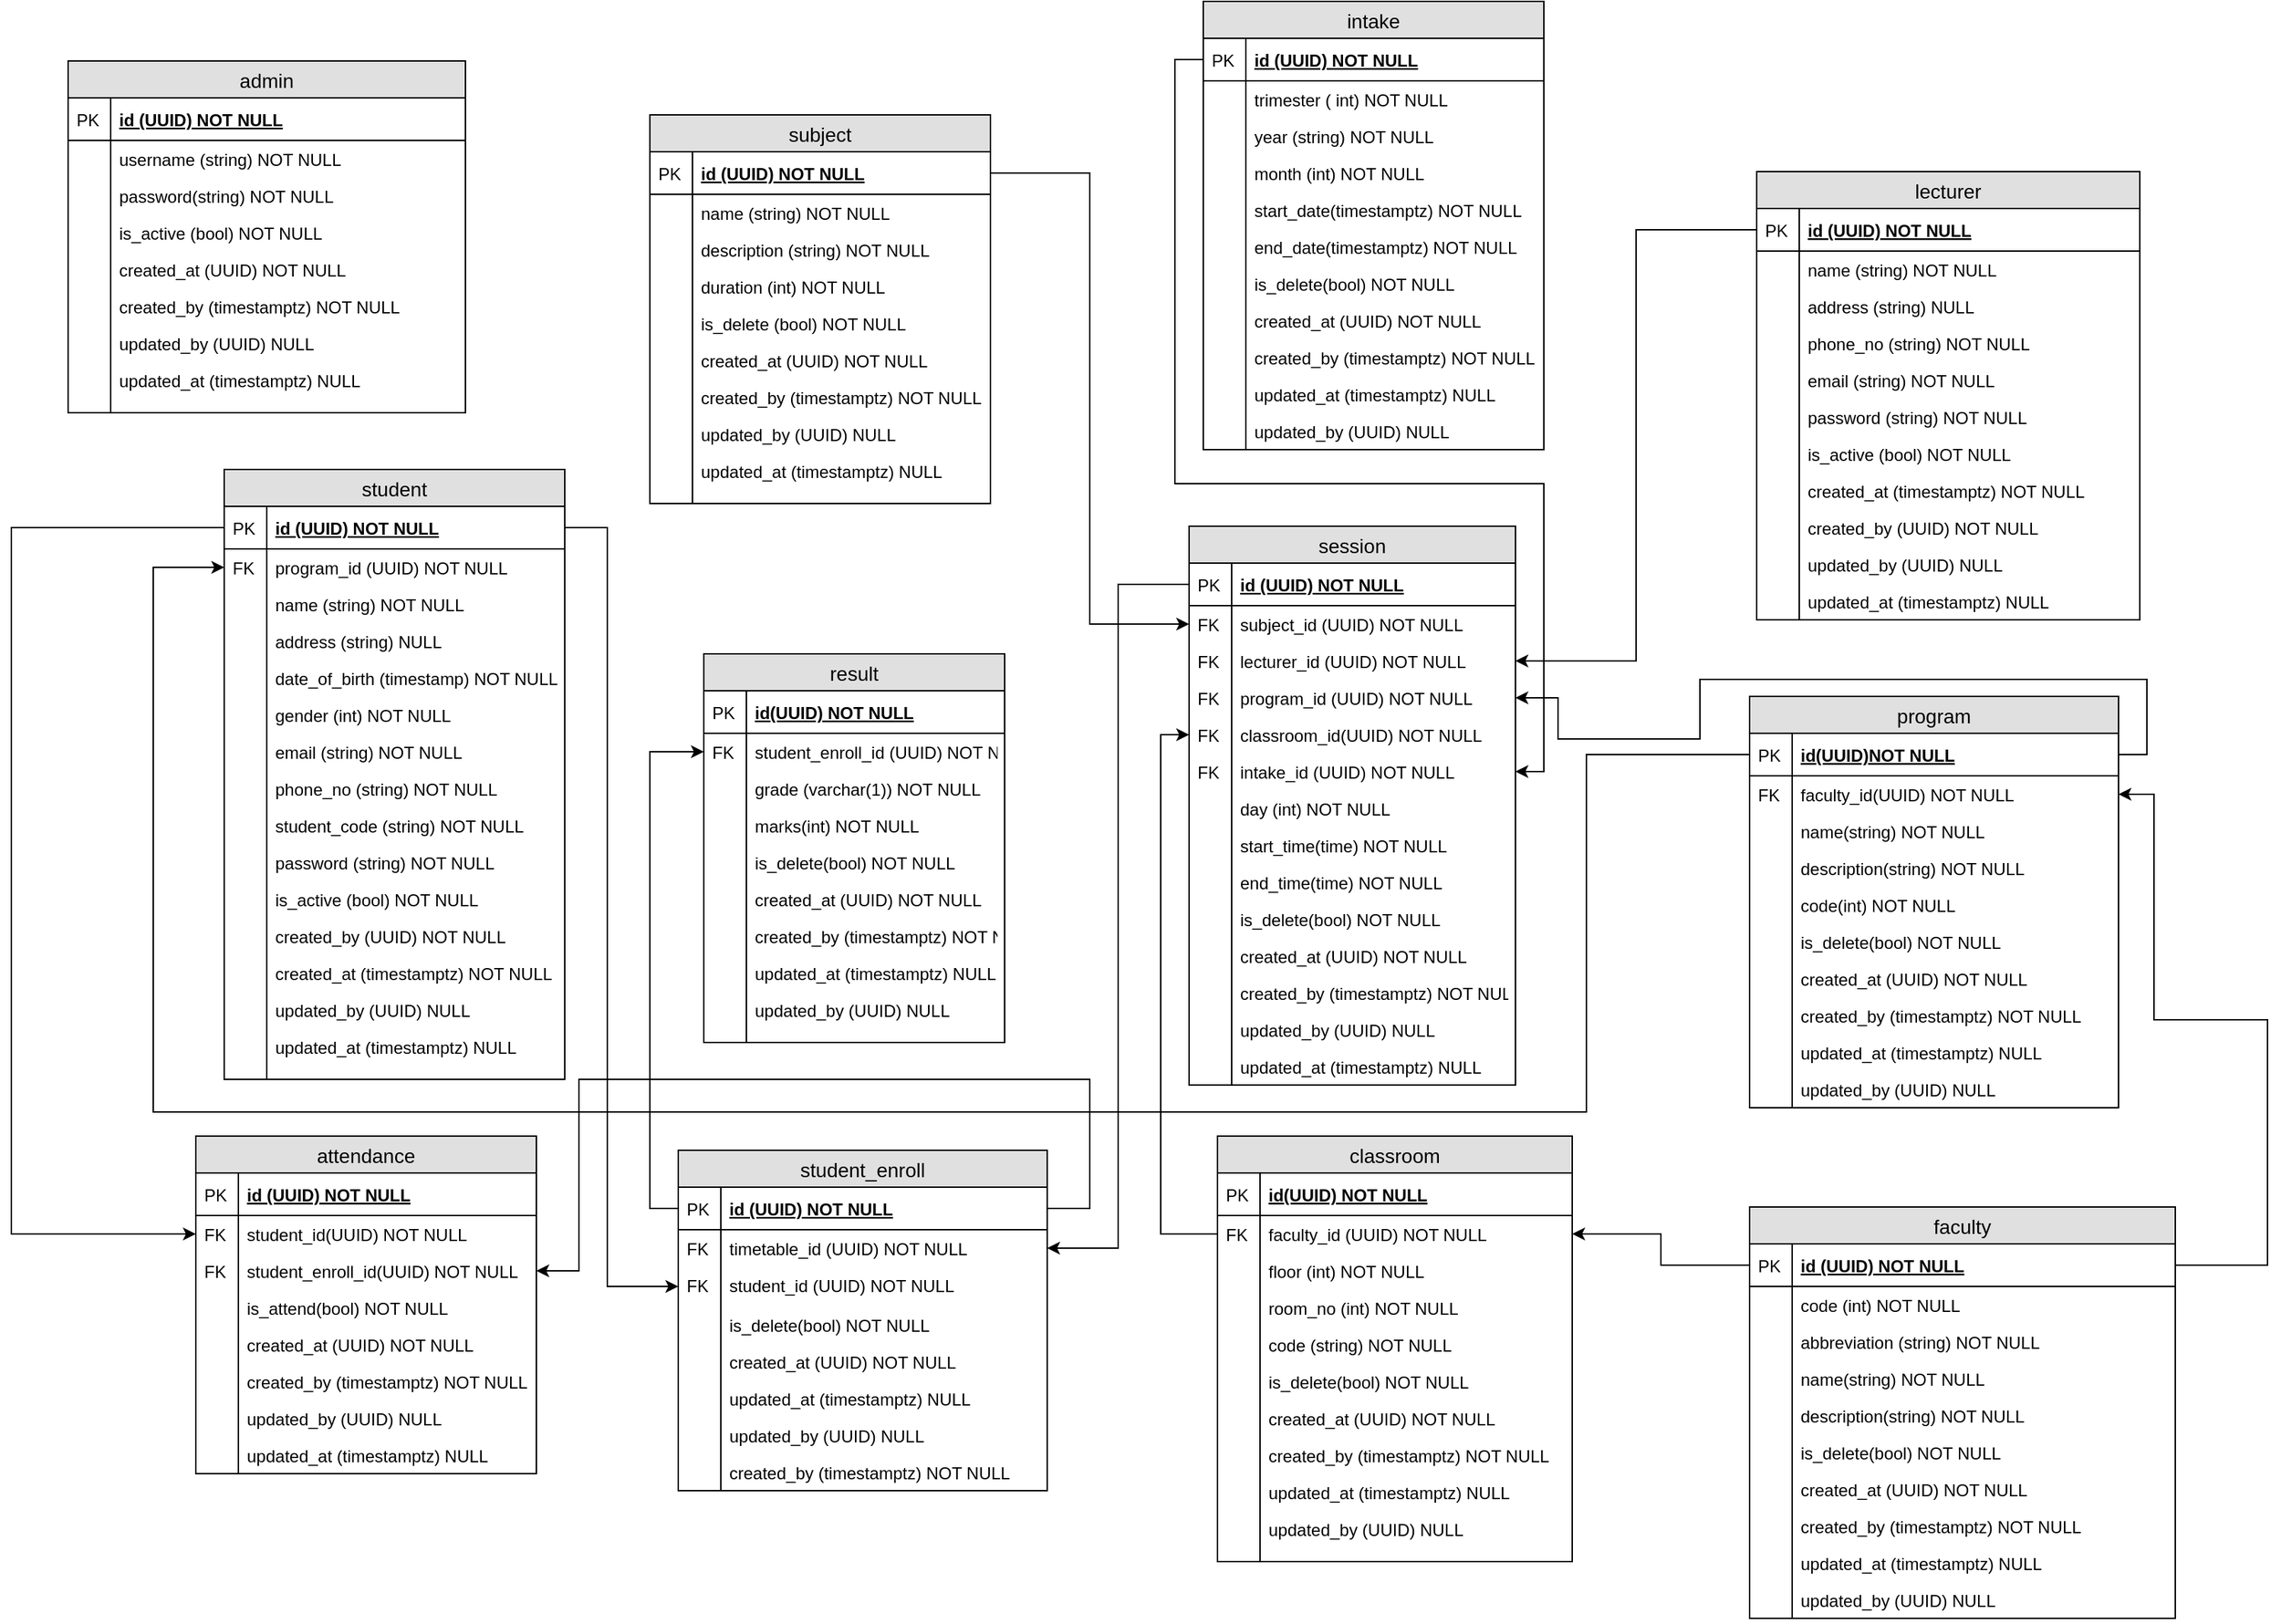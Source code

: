 <mxfile version="12.9.2" type="device"><diagram id="cjhWBxzbiNRMetDPE8DM" name="Page-1"><mxGraphModel dx="2404" dy="2377" grid="1" gridSize="10" guides="1" tooltips="1" connect="1" arrows="1" fold="1" page="1" pageScale="1" pageWidth="827" pageHeight="1169" math="0" shadow="0"><root><mxCell id="0"/><mxCell id="1" parent="0"/><mxCell id="J4CXiRQSApuy_9Z2jVzN-134" style="edgeStyle=orthogonalEdgeStyle;rounded=0;orthogonalLoop=1;jettySize=auto;html=1;exitX=1;exitY=0.5;exitDx=0;exitDy=0;entryX=0;entryY=0.5;entryDx=0;entryDy=0;" parent="1" source="J4CXiRQSApuy_9Z2jVzN-30" target="J4CXiRQSApuy_9Z2jVzN-119" edge="1"><mxGeometry relative="1" as="geometry"/></mxCell><mxCell id="J4CXiRQSApuy_9Z2jVzN-136" value="student_enroll" style="swimlane;fontStyle=0;childLayout=stackLayout;horizontal=1;startSize=26;fillColor=#e0e0e0;horizontalStack=0;resizeParent=1;resizeParentMax=0;resizeLast=0;collapsible=1;marginBottom=0;swimlaneFillColor=#ffffff;align=center;fontSize=14;" parent="1" vertex="1"><mxGeometry x="290" y="520" width="260" height="240" as="geometry"/></mxCell><mxCell id="J4CXiRQSApuy_9Z2jVzN-218" value="id (UUID) NOT NULL" style="shape=partialRectangle;top=0;left=0;right=0;bottom=1;align=left;verticalAlign=middle;fillColor=none;spacingLeft=34;spacingRight=4;overflow=hidden;rotatable=0;points=[[0,0.5],[1,0.5]];portConstraint=eastwest;dropTarget=0;fontStyle=5;fontSize=12;" parent="J4CXiRQSApuy_9Z2jVzN-136" vertex="1"><mxGeometry y="26" width="260" height="30" as="geometry"/></mxCell><mxCell id="J4CXiRQSApuy_9Z2jVzN-219" value="PK" style="shape=partialRectangle;top=0;left=0;bottom=0;fillColor=none;align=left;verticalAlign=middle;spacingLeft=4;spacingRight=4;overflow=hidden;rotatable=0;points=[];portConstraint=eastwest;part=1;fontSize=12;" parent="J4CXiRQSApuy_9Z2jVzN-218" vertex="1" connectable="0"><mxGeometry width="30" height="30" as="geometry"/></mxCell><mxCell id="J4CXiRQSApuy_9Z2jVzN-139" value="timetable_id (UUID) NOT NULL" style="shape=partialRectangle;top=0;left=0;right=0;bottom=0;align=left;verticalAlign=top;fillColor=none;spacingLeft=34;spacingRight=4;overflow=hidden;rotatable=0;points=[[0,0.5],[1,0.5]];portConstraint=eastwest;dropTarget=0;fontSize=12;" parent="J4CXiRQSApuy_9Z2jVzN-136" vertex="1"><mxGeometry y="56" width="260" height="26" as="geometry"/></mxCell><mxCell id="J4CXiRQSApuy_9Z2jVzN-140" value="FK" style="shape=partialRectangle;top=0;left=0;bottom=0;fillColor=none;align=left;verticalAlign=top;spacingLeft=4;spacingRight=4;overflow=hidden;rotatable=0;points=[];portConstraint=eastwest;part=1;fontSize=12;" parent="J4CXiRQSApuy_9Z2jVzN-139" vertex="1" connectable="0"><mxGeometry width="30" height="26" as="geometry"/></mxCell><mxCell id="J4CXiRQSApuy_9Z2jVzN-141" value="student_id (UUID) NOT NULL" style="shape=partialRectangle;top=0;left=0;right=0;bottom=0;align=left;verticalAlign=top;fillColor=none;spacingLeft=34;spacingRight=4;overflow=hidden;rotatable=0;points=[[0,0.5],[1,0.5]];portConstraint=eastwest;dropTarget=0;fontSize=12;" parent="J4CXiRQSApuy_9Z2jVzN-136" vertex="1"><mxGeometry y="82" width="260" height="28" as="geometry"/></mxCell><mxCell id="J4CXiRQSApuy_9Z2jVzN-142" value="FK" style="shape=partialRectangle;top=0;left=0;bottom=0;fillColor=none;align=left;verticalAlign=top;spacingLeft=4;spacingRight=4;overflow=hidden;rotatable=0;points=[];portConstraint=eastwest;part=1;fontSize=12;" parent="J4CXiRQSApuy_9Z2jVzN-141" vertex="1" connectable="0"><mxGeometry width="30" height="28" as="geometry"/></mxCell><mxCell id="J4CXiRQSApuy_9Z2jVzN-273" value="is_delete(bool) NOT NULL" style="shape=partialRectangle;top=0;left=0;right=0;bottom=0;align=left;verticalAlign=top;fillColor=none;spacingLeft=34;spacingRight=4;overflow=hidden;rotatable=0;points=[[0,0.5],[1,0.5]];portConstraint=eastwest;dropTarget=0;fontSize=12;" parent="J4CXiRQSApuy_9Z2jVzN-136" vertex="1"><mxGeometry y="110" width="260" height="26" as="geometry"/></mxCell><mxCell id="J4CXiRQSApuy_9Z2jVzN-274" value="" style="shape=partialRectangle;top=0;left=0;bottom=0;fillColor=none;align=left;verticalAlign=top;spacingLeft=4;spacingRight=4;overflow=hidden;rotatable=0;points=[];portConstraint=eastwest;part=1;fontSize=12;" parent="J4CXiRQSApuy_9Z2jVzN-273" vertex="1" connectable="0"><mxGeometry width="30" height="26" as="geometry"/></mxCell><mxCell id="J4CXiRQSApuy_9Z2jVzN-275" value="created_at (UUID) NOT NULL" style="shape=partialRectangle;top=0;left=0;right=0;bottom=0;align=left;verticalAlign=top;fillColor=none;spacingLeft=34;spacingRight=4;overflow=hidden;rotatable=0;points=[[0,0.5],[1,0.5]];portConstraint=eastwest;dropTarget=0;fontSize=12;" parent="J4CXiRQSApuy_9Z2jVzN-136" vertex="1"><mxGeometry y="136" width="260" height="26" as="geometry"/></mxCell><mxCell id="J4CXiRQSApuy_9Z2jVzN-276" value="" style="shape=partialRectangle;top=0;left=0;bottom=0;fillColor=none;align=left;verticalAlign=top;spacingLeft=4;spacingRight=4;overflow=hidden;rotatable=0;points=[];portConstraint=eastwest;part=1;fontSize=12;" parent="J4CXiRQSApuy_9Z2jVzN-275" vertex="1" connectable="0"><mxGeometry width="30" height="26" as="geometry"/></mxCell><mxCell id="J4CXiRQSApuy_9Z2jVzN-281" value="updated_at (timestamptz) NULL" style="shape=partialRectangle;top=0;left=0;right=0;bottom=0;align=left;verticalAlign=top;fillColor=none;spacingLeft=34;spacingRight=4;overflow=hidden;rotatable=0;points=[[0,0.5],[1,0.5]];portConstraint=eastwest;dropTarget=0;fontSize=12;" parent="J4CXiRQSApuy_9Z2jVzN-136" vertex="1"><mxGeometry y="162" width="260" height="26" as="geometry"/></mxCell><mxCell id="J4CXiRQSApuy_9Z2jVzN-282" value="" style="shape=partialRectangle;top=0;left=0;bottom=0;fillColor=none;align=left;verticalAlign=top;spacingLeft=4;spacingRight=4;overflow=hidden;rotatable=0;points=[];portConstraint=eastwest;part=1;fontSize=12;" parent="J4CXiRQSApuy_9Z2jVzN-281" vertex="1" connectable="0"><mxGeometry width="30" height="26" as="geometry"/></mxCell><mxCell id="J4CXiRQSApuy_9Z2jVzN-279" value="updated_by (UUID) NULL" style="shape=partialRectangle;top=0;left=0;right=0;bottom=0;align=left;verticalAlign=top;fillColor=none;spacingLeft=34;spacingRight=4;overflow=hidden;rotatable=0;points=[[0,0.5],[1,0.5]];portConstraint=eastwest;dropTarget=0;fontSize=12;" parent="J4CXiRQSApuy_9Z2jVzN-136" vertex="1"><mxGeometry y="188" width="260" height="26" as="geometry"/></mxCell><mxCell id="J4CXiRQSApuy_9Z2jVzN-280" value="" style="shape=partialRectangle;top=0;left=0;bottom=0;fillColor=none;align=left;verticalAlign=top;spacingLeft=4;spacingRight=4;overflow=hidden;rotatable=0;points=[];portConstraint=eastwest;part=1;fontSize=12;" parent="J4CXiRQSApuy_9Z2jVzN-279" vertex="1" connectable="0"><mxGeometry width="30" height="26" as="geometry"/></mxCell><mxCell id="J4CXiRQSApuy_9Z2jVzN-277" value="created_by (timestamptz) NOT NULL" style="shape=partialRectangle;top=0;left=0;right=0;bottom=0;align=left;verticalAlign=top;fillColor=none;spacingLeft=34;spacingRight=4;overflow=hidden;rotatable=0;points=[[0,0.5],[1,0.5]];portConstraint=eastwest;dropTarget=0;fontSize=12;" parent="J4CXiRQSApuy_9Z2jVzN-136" vertex="1"><mxGeometry y="214" width="260" height="26" as="geometry"/></mxCell><mxCell id="J4CXiRQSApuy_9Z2jVzN-278" value="" style="shape=partialRectangle;top=0;left=0;bottom=0;fillColor=none;align=left;verticalAlign=top;spacingLeft=4;spacingRight=4;overflow=hidden;rotatable=0;points=[];portConstraint=eastwest;part=1;fontSize=12;" parent="J4CXiRQSApuy_9Z2jVzN-277" vertex="1" connectable="0"><mxGeometry width="30" height="26" as="geometry"/></mxCell><mxCell id="J4CXiRQSApuy_9Z2jVzN-210" style="edgeStyle=orthogonalEdgeStyle;rounded=0;orthogonalLoop=1;jettySize=auto;html=1;exitX=1;exitY=0.5;exitDx=0;exitDy=0;entryX=0;entryY=0.5;entryDx=0;entryDy=0;" parent="1" source="J4CXiRQSApuy_9Z2jVzN-2" target="J4CXiRQSApuy_9Z2jVzN-141" edge="1"><mxGeometry relative="1" as="geometry"><Array as="points"><mxPoint x="240" y="81"/><mxPoint x="240" y="616"/></Array></mxGeometry></mxCell><mxCell id="J4CXiRQSApuy_9Z2jVzN-221" style="edgeStyle=orthogonalEdgeStyle;rounded=0;orthogonalLoop=1;jettySize=auto;html=1;exitX=0;exitY=0.5;exitDx=0;exitDy=0;entryX=1;entryY=0.5;entryDx=0;entryDy=0;" parent="1" source="J4CXiRQSApuy_9Z2jVzN-214" target="J4CXiRQSApuy_9Z2jVzN-121" edge="1"><mxGeometry relative="1" as="geometry"/></mxCell><mxCell id="J4CXiRQSApuy_9Z2jVzN-291" value="" style="edgeStyle=orthogonalEdgeStyle;rounded=0;orthogonalLoop=1;jettySize=auto;html=1;entryX=1;entryY=0.5;entryDx=0;entryDy=0;" parent="1" source="J4CXiRQSApuy_9Z2jVzN-212" target="J4CXiRQSApuy_9Z2jVzN-139" edge="1"><mxGeometry relative="1" as="geometry"><Array as="points"><mxPoint x="600" y="121"/><mxPoint x="600" y="589"/></Array></mxGeometry></mxCell><mxCell id="J4CXiRQSApuy_9Z2jVzN-91" value="intake" style="swimlane;fontStyle=0;childLayout=stackLayout;horizontal=1;startSize=26;fillColor=#e0e0e0;horizontalStack=0;resizeParent=1;resizeParentMax=0;resizeLast=0;collapsible=1;marginBottom=0;swimlaneFillColor=#ffffff;align=center;fontSize=14;" parent="1" vertex="1"><mxGeometry x="660" y="-290" width="240" height="316" as="geometry"/></mxCell><mxCell id="J4CXiRQSApuy_9Z2jVzN-216" value="id (UUID) NOT NULL" style="shape=partialRectangle;top=0;left=0;right=0;bottom=1;align=left;verticalAlign=middle;fillColor=none;spacingLeft=34;spacingRight=4;overflow=hidden;rotatable=0;points=[[0,0.5],[1,0.5]];portConstraint=eastwest;dropTarget=0;fontStyle=5;fontSize=12;" parent="J4CXiRQSApuy_9Z2jVzN-91" vertex="1"><mxGeometry y="26" width="240" height="30" as="geometry"/></mxCell><mxCell id="J4CXiRQSApuy_9Z2jVzN-217" value="PK" style="shape=partialRectangle;top=0;left=0;bottom=0;fillColor=none;align=left;verticalAlign=middle;spacingLeft=4;spacingRight=4;overflow=hidden;rotatable=0;points=[];portConstraint=eastwest;part=1;fontSize=12;" parent="J4CXiRQSApuy_9Z2jVzN-216" vertex="1" connectable="0"><mxGeometry width="30" height="30" as="geometry"/></mxCell><mxCell id="ZUm0JCy4hT5XhC5TBitF-55" value="trimester ( int) NOT NULL" style="shape=partialRectangle;top=0;left=0;right=0;bottom=0;align=left;verticalAlign=top;fillColor=none;spacingLeft=34;spacingRight=4;overflow=hidden;rotatable=0;points=[[0,0.5],[1,0.5]];portConstraint=eastwest;dropTarget=0;fontSize=12;" vertex="1" parent="J4CXiRQSApuy_9Z2jVzN-91"><mxGeometry y="56" width="240" height="26" as="geometry"/></mxCell><mxCell id="ZUm0JCy4hT5XhC5TBitF-56" value="" style="shape=partialRectangle;top=0;left=0;bottom=0;fillColor=none;align=left;verticalAlign=top;spacingLeft=4;spacingRight=4;overflow=hidden;rotatable=0;points=[];portConstraint=eastwest;part=1;fontSize=12;" vertex="1" connectable="0" parent="ZUm0JCy4hT5XhC5TBitF-55"><mxGeometry width="30" height="26" as="geometry"/></mxCell><mxCell id="J4CXiRQSApuy_9Z2jVzN-96" value="year (string) NOT NULL" style="shape=partialRectangle;top=0;left=0;right=0;bottom=0;align=left;verticalAlign=top;fillColor=none;spacingLeft=34;spacingRight=4;overflow=hidden;rotatable=0;points=[[0,0.5],[1,0.5]];portConstraint=eastwest;dropTarget=0;fontSize=12;" parent="J4CXiRQSApuy_9Z2jVzN-91" vertex="1"><mxGeometry y="82" width="240" height="26" as="geometry"/></mxCell><mxCell id="J4CXiRQSApuy_9Z2jVzN-97" value="" style="shape=partialRectangle;top=0;left=0;bottom=0;fillColor=none;align=left;verticalAlign=top;spacingLeft=4;spacingRight=4;overflow=hidden;rotatable=0;points=[];portConstraint=eastwest;part=1;fontSize=12;" parent="J4CXiRQSApuy_9Z2jVzN-96" vertex="1" connectable="0"><mxGeometry width="30" height="26" as="geometry"/></mxCell><mxCell id="J4CXiRQSApuy_9Z2jVzN-285" value="month (int) NOT NULL" style="shape=partialRectangle;top=0;left=0;right=0;bottom=0;align=left;verticalAlign=top;fillColor=none;spacingLeft=34;spacingRight=4;overflow=hidden;rotatable=0;points=[[0,0.5],[1,0.5]];portConstraint=eastwest;dropTarget=0;fontSize=12;" parent="J4CXiRQSApuy_9Z2jVzN-91" vertex="1"><mxGeometry y="108" width="240" height="26" as="geometry"/></mxCell><mxCell id="J4CXiRQSApuy_9Z2jVzN-286" value="" style="shape=partialRectangle;top=0;left=0;bottom=0;fillColor=none;align=left;verticalAlign=top;spacingLeft=4;spacingRight=4;overflow=hidden;rotatable=0;points=[];portConstraint=eastwest;part=1;fontSize=12;" parent="J4CXiRQSApuy_9Z2jVzN-285" vertex="1" connectable="0"><mxGeometry width="30" height="26" as="geometry"/></mxCell><mxCell id="ZUm0JCy4hT5XhC5TBitF-141" value="start_date(timestamptz) NOT NULL" style="shape=partialRectangle;top=0;left=0;right=0;bottom=0;align=left;verticalAlign=top;fillColor=none;spacingLeft=34;spacingRight=4;overflow=hidden;rotatable=0;points=[[0,0.5],[1,0.5]];portConstraint=eastwest;dropTarget=0;fontSize=12;" vertex="1" parent="J4CXiRQSApuy_9Z2jVzN-91"><mxGeometry y="134" width="240" height="26" as="geometry"/></mxCell><mxCell id="ZUm0JCy4hT5XhC5TBitF-142" value="" style="shape=partialRectangle;top=0;left=0;bottom=0;fillColor=none;align=left;verticalAlign=top;spacingLeft=4;spacingRight=4;overflow=hidden;rotatable=0;points=[];portConstraint=eastwest;part=1;fontSize=12;" vertex="1" connectable="0" parent="ZUm0JCy4hT5XhC5TBitF-141"><mxGeometry width="30" height="26" as="geometry"/></mxCell><mxCell id="ZUm0JCy4hT5XhC5TBitF-139" value="end_date(timestamptz) NOT NULL" style="shape=partialRectangle;top=0;left=0;right=0;bottom=0;align=left;verticalAlign=top;fillColor=none;spacingLeft=34;spacingRight=4;overflow=hidden;rotatable=0;points=[[0,0.5],[1,0.5]];portConstraint=eastwest;dropTarget=0;fontSize=12;" vertex="1" parent="J4CXiRQSApuy_9Z2jVzN-91"><mxGeometry y="160" width="240" height="26" as="geometry"/></mxCell><mxCell id="ZUm0JCy4hT5XhC5TBitF-140" value="" style="shape=partialRectangle;top=0;left=0;bottom=0;fillColor=none;align=left;verticalAlign=top;spacingLeft=4;spacingRight=4;overflow=hidden;rotatable=0;points=[];portConstraint=eastwest;part=1;fontSize=12;" vertex="1" connectable="0" parent="ZUm0JCy4hT5XhC5TBitF-139"><mxGeometry width="30" height="26" as="geometry"/></mxCell><mxCell id="J4CXiRQSApuy_9Z2jVzN-300" value="is_delete(bool) NOT NULL" style="shape=partialRectangle;top=0;left=0;right=0;bottom=0;align=left;verticalAlign=top;fillColor=none;spacingLeft=34;spacingRight=4;overflow=hidden;rotatable=0;points=[[0,0.5],[1,0.5]];portConstraint=eastwest;dropTarget=0;fontSize=12;" parent="J4CXiRQSApuy_9Z2jVzN-91" vertex="1"><mxGeometry y="186" width="240" height="26" as="geometry"/></mxCell><mxCell id="J4CXiRQSApuy_9Z2jVzN-301" value="" style="shape=partialRectangle;top=0;left=0;bottom=0;fillColor=none;align=left;verticalAlign=top;spacingLeft=4;spacingRight=4;overflow=hidden;rotatable=0;points=[];portConstraint=eastwest;part=1;fontSize=12;" parent="J4CXiRQSApuy_9Z2jVzN-300" vertex="1" connectable="0"><mxGeometry width="30" height="26" as="geometry"/></mxCell><mxCell id="J4CXiRQSApuy_9Z2jVzN-302" value="created_at (UUID) NOT NULL" style="shape=partialRectangle;top=0;left=0;right=0;bottom=0;align=left;verticalAlign=top;fillColor=none;spacingLeft=34;spacingRight=4;overflow=hidden;rotatable=0;points=[[0,0.5],[1,0.5]];portConstraint=eastwest;dropTarget=0;fontSize=12;" parent="J4CXiRQSApuy_9Z2jVzN-91" vertex="1"><mxGeometry y="212" width="240" height="26" as="geometry"/></mxCell><mxCell id="J4CXiRQSApuy_9Z2jVzN-303" value="" style="shape=partialRectangle;top=0;left=0;bottom=0;fillColor=none;align=left;verticalAlign=top;spacingLeft=4;spacingRight=4;overflow=hidden;rotatable=0;points=[];portConstraint=eastwest;part=1;fontSize=12;" parent="J4CXiRQSApuy_9Z2jVzN-302" vertex="1" connectable="0"><mxGeometry width="30" height="26" as="geometry"/></mxCell><mxCell id="J4CXiRQSApuy_9Z2jVzN-304" value="created_by (timestamptz) NOT NULL" style="shape=partialRectangle;top=0;left=0;right=0;bottom=0;align=left;verticalAlign=top;fillColor=none;spacingLeft=34;spacingRight=4;overflow=hidden;rotatable=0;points=[[0,0.5],[1,0.5]];portConstraint=eastwest;dropTarget=0;fontSize=12;" parent="J4CXiRQSApuy_9Z2jVzN-91" vertex="1"><mxGeometry y="238" width="240" height="26" as="geometry"/></mxCell><mxCell id="J4CXiRQSApuy_9Z2jVzN-305" value="" style="shape=partialRectangle;top=0;left=0;bottom=0;fillColor=none;align=left;verticalAlign=top;spacingLeft=4;spacingRight=4;overflow=hidden;rotatable=0;points=[];portConstraint=eastwest;part=1;fontSize=12;" parent="J4CXiRQSApuy_9Z2jVzN-304" vertex="1" connectable="0"><mxGeometry width="30" height="26" as="geometry"/></mxCell><mxCell id="J4CXiRQSApuy_9Z2jVzN-308" value="updated_at (timestamptz) NULL" style="shape=partialRectangle;top=0;left=0;right=0;bottom=0;align=left;verticalAlign=top;fillColor=none;spacingLeft=34;spacingRight=4;overflow=hidden;rotatable=0;points=[[0,0.5],[1,0.5]];portConstraint=eastwest;dropTarget=0;fontSize=12;" parent="J4CXiRQSApuy_9Z2jVzN-91" vertex="1"><mxGeometry y="264" width="240" height="26" as="geometry"/></mxCell><mxCell id="J4CXiRQSApuy_9Z2jVzN-309" value="" style="shape=partialRectangle;top=0;left=0;bottom=0;fillColor=none;align=left;verticalAlign=top;spacingLeft=4;spacingRight=4;overflow=hidden;rotatable=0;points=[];portConstraint=eastwest;part=1;fontSize=12;" parent="J4CXiRQSApuy_9Z2jVzN-308" vertex="1" connectable="0"><mxGeometry width="30" height="26" as="geometry"/></mxCell><mxCell id="J4CXiRQSApuy_9Z2jVzN-306" value="updated_by (UUID) NULL" style="shape=partialRectangle;top=0;left=0;right=0;bottom=0;align=left;verticalAlign=top;fillColor=none;spacingLeft=34;spacingRight=4;overflow=hidden;rotatable=0;points=[[0,0.5],[1,0.5]];portConstraint=eastwest;dropTarget=0;fontSize=12;" parent="J4CXiRQSApuy_9Z2jVzN-91" vertex="1"><mxGeometry y="290" width="240" height="26" as="geometry"/></mxCell><mxCell id="J4CXiRQSApuy_9Z2jVzN-307" value="" style="shape=partialRectangle;top=0;left=0;bottom=0;fillColor=none;align=left;verticalAlign=top;spacingLeft=4;spacingRight=4;overflow=hidden;rotatable=0;points=[];portConstraint=eastwest;part=1;fontSize=12;" parent="J4CXiRQSApuy_9Z2jVzN-306" vertex="1" connectable="0"><mxGeometry width="30" height="26" as="geometry"/></mxCell><mxCell id="ZUm0JCy4hT5XhC5TBitF-8" value="classroom" style="swimlane;fontStyle=0;childLayout=stackLayout;horizontal=1;startSize=26;fillColor=#e0e0e0;horizontalStack=0;resizeParent=1;resizeParentMax=0;resizeLast=0;collapsible=1;marginBottom=0;swimlaneFillColor=#ffffff;align=center;fontSize=14;" vertex="1" parent="1"><mxGeometry x="670" y="510" width="250" height="300" as="geometry"/></mxCell><mxCell id="ZUm0JCy4hT5XhC5TBitF-9" value="id(UUID) NOT NULL" style="shape=partialRectangle;top=0;left=0;right=0;bottom=1;align=left;verticalAlign=middle;fillColor=none;spacingLeft=34;spacingRight=4;overflow=hidden;rotatable=0;points=[[0,0.5],[1,0.5]];portConstraint=eastwest;dropTarget=0;fontStyle=5;fontSize=12;" vertex="1" parent="ZUm0JCy4hT5XhC5TBitF-8"><mxGeometry y="26" width="250" height="30" as="geometry"/></mxCell><mxCell id="ZUm0JCy4hT5XhC5TBitF-10" value="PK" style="shape=partialRectangle;top=0;left=0;bottom=0;fillColor=none;align=left;verticalAlign=middle;spacingLeft=4;spacingRight=4;overflow=hidden;rotatable=0;points=[];portConstraint=eastwest;part=1;fontSize=12;" vertex="1" connectable="0" parent="ZUm0JCy4hT5XhC5TBitF-9"><mxGeometry width="30" height="30" as="geometry"/></mxCell><mxCell id="ZUm0JCy4hT5XhC5TBitF-11" value="faculty_id (UUID) NOT NULL" style="shape=partialRectangle;top=0;left=0;right=0;bottom=0;align=left;verticalAlign=top;fillColor=none;spacingLeft=34;spacingRight=4;overflow=hidden;rotatable=0;points=[[0,0.5],[1,0.5]];portConstraint=eastwest;dropTarget=0;fontSize=12;" vertex="1" parent="ZUm0JCy4hT5XhC5TBitF-8"><mxGeometry y="56" width="250" height="26" as="geometry"/></mxCell><mxCell id="ZUm0JCy4hT5XhC5TBitF-12" value="FK" style="shape=partialRectangle;top=0;left=0;bottom=0;fillColor=none;align=left;verticalAlign=top;spacingLeft=4;spacingRight=4;overflow=hidden;rotatable=0;points=[];portConstraint=eastwest;part=1;fontSize=12;" vertex="1" connectable="0" parent="ZUm0JCy4hT5XhC5TBitF-11"><mxGeometry width="30" height="26" as="geometry"/></mxCell><mxCell id="ZUm0JCy4hT5XhC5TBitF-13" value="floor (int) NOT NULL" style="shape=partialRectangle;top=0;left=0;right=0;bottom=0;align=left;verticalAlign=top;fillColor=none;spacingLeft=34;spacingRight=4;overflow=hidden;rotatable=0;points=[[0,0.5],[1,0.5]];portConstraint=eastwest;dropTarget=0;fontSize=12;" vertex="1" parent="ZUm0JCy4hT5XhC5TBitF-8"><mxGeometry y="82" width="250" height="26" as="geometry"/></mxCell><mxCell id="ZUm0JCy4hT5XhC5TBitF-14" value="" style="shape=partialRectangle;top=0;left=0;bottom=0;fillColor=none;align=left;verticalAlign=top;spacingLeft=4;spacingRight=4;overflow=hidden;rotatable=0;points=[];portConstraint=eastwest;part=1;fontSize=12;" vertex="1" connectable="0" parent="ZUm0JCy4hT5XhC5TBitF-13"><mxGeometry width="30" height="26" as="geometry"/></mxCell><mxCell id="ZUm0JCy4hT5XhC5TBitF-15" value="room_no (int) NOT NULL" style="shape=partialRectangle;top=0;left=0;right=0;bottom=0;align=left;verticalAlign=top;fillColor=none;spacingLeft=34;spacingRight=4;overflow=hidden;rotatable=0;points=[[0,0.5],[1,0.5]];portConstraint=eastwest;dropTarget=0;fontSize=12;" vertex="1" parent="ZUm0JCy4hT5XhC5TBitF-8"><mxGeometry y="108" width="250" height="26" as="geometry"/></mxCell><mxCell id="ZUm0JCy4hT5XhC5TBitF-16" value="" style="shape=partialRectangle;top=0;left=0;bottom=0;fillColor=none;align=left;verticalAlign=top;spacingLeft=4;spacingRight=4;overflow=hidden;rotatable=0;points=[];portConstraint=eastwest;part=1;fontSize=12;" vertex="1" connectable="0" parent="ZUm0JCy4hT5XhC5TBitF-15"><mxGeometry width="30" height="26" as="geometry"/></mxCell><mxCell id="ZUm0JCy4hT5XhC5TBitF-22" value="code (string) NOT NULL" style="shape=partialRectangle;top=0;left=0;right=0;bottom=0;align=left;verticalAlign=top;fillColor=none;spacingLeft=34;spacingRight=4;overflow=hidden;rotatable=0;points=[[0,0.5],[1,0.5]];portConstraint=eastwest;dropTarget=0;fontSize=12;" vertex="1" parent="ZUm0JCy4hT5XhC5TBitF-8"><mxGeometry y="134" width="250" height="26" as="geometry"/></mxCell><mxCell id="ZUm0JCy4hT5XhC5TBitF-23" value="" style="shape=partialRectangle;top=0;left=0;bottom=0;fillColor=none;align=left;verticalAlign=top;spacingLeft=4;spacingRight=4;overflow=hidden;rotatable=0;points=[];portConstraint=eastwest;part=1;fontSize=12;" vertex="1" connectable="0" parent="ZUm0JCy4hT5XhC5TBitF-22"><mxGeometry width="30" height="26" as="geometry"/></mxCell><mxCell id="ZUm0JCy4hT5XhC5TBitF-24" value="is_delete(bool) NOT NULL" style="shape=partialRectangle;top=0;left=0;right=0;bottom=0;align=left;verticalAlign=top;fillColor=none;spacingLeft=34;spacingRight=4;overflow=hidden;rotatable=0;points=[[0,0.5],[1,0.5]];portConstraint=eastwest;dropTarget=0;fontSize=12;" vertex="1" parent="ZUm0JCy4hT5XhC5TBitF-8"><mxGeometry y="160" width="250" height="26" as="geometry"/></mxCell><mxCell id="ZUm0JCy4hT5XhC5TBitF-25" value="" style="shape=partialRectangle;top=0;left=0;bottom=0;fillColor=none;align=left;verticalAlign=top;spacingLeft=4;spacingRight=4;overflow=hidden;rotatable=0;points=[];portConstraint=eastwest;part=1;fontSize=12;" vertex="1" connectable="0" parent="ZUm0JCy4hT5XhC5TBitF-24"><mxGeometry width="30" height="26" as="geometry"/></mxCell><mxCell id="ZUm0JCy4hT5XhC5TBitF-26" value="created_at (UUID) NOT NULL" style="shape=partialRectangle;top=0;left=0;right=0;bottom=0;align=left;verticalAlign=top;fillColor=none;spacingLeft=34;spacingRight=4;overflow=hidden;rotatable=0;points=[[0,0.5],[1,0.5]];portConstraint=eastwest;dropTarget=0;fontSize=12;" vertex="1" parent="ZUm0JCy4hT5XhC5TBitF-8"><mxGeometry y="186" width="250" height="26" as="geometry"/></mxCell><mxCell id="ZUm0JCy4hT5XhC5TBitF-27" value="" style="shape=partialRectangle;top=0;left=0;bottom=0;fillColor=none;align=left;verticalAlign=top;spacingLeft=4;spacingRight=4;overflow=hidden;rotatable=0;points=[];portConstraint=eastwest;part=1;fontSize=12;" vertex="1" connectable="0" parent="ZUm0JCy4hT5XhC5TBitF-26"><mxGeometry width="30" height="26" as="geometry"/></mxCell><mxCell id="ZUm0JCy4hT5XhC5TBitF-28" value="created_by (timestamptz) NOT NULL" style="shape=partialRectangle;top=0;left=0;right=0;bottom=0;align=left;verticalAlign=top;fillColor=none;spacingLeft=34;spacingRight=4;overflow=hidden;rotatable=0;points=[[0,0.5],[1,0.5]];portConstraint=eastwest;dropTarget=0;fontSize=12;" vertex="1" parent="ZUm0JCy4hT5XhC5TBitF-8"><mxGeometry y="212" width="250" height="26" as="geometry"/></mxCell><mxCell id="ZUm0JCy4hT5XhC5TBitF-29" value="" style="shape=partialRectangle;top=0;left=0;bottom=0;fillColor=none;align=left;verticalAlign=top;spacingLeft=4;spacingRight=4;overflow=hidden;rotatable=0;points=[];portConstraint=eastwest;part=1;fontSize=12;" vertex="1" connectable="0" parent="ZUm0JCy4hT5XhC5TBitF-28"><mxGeometry width="30" height="26" as="geometry"/></mxCell><mxCell id="ZUm0JCy4hT5XhC5TBitF-30" value="updated_at (timestamptz) NULL" style="shape=partialRectangle;top=0;left=0;right=0;bottom=0;align=left;verticalAlign=top;fillColor=none;spacingLeft=34;spacingRight=4;overflow=hidden;rotatable=0;points=[[0,0.5],[1,0.5]];portConstraint=eastwest;dropTarget=0;fontSize=12;" vertex="1" parent="ZUm0JCy4hT5XhC5TBitF-8"><mxGeometry y="238" width="250" height="26" as="geometry"/></mxCell><mxCell id="ZUm0JCy4hT5XhC5TBitF-31" value="" style="shape=partialRectangle;top=0;left=0;bottom=0;fillColor=none;align=left;verticalAlign=top;spacingLeft=4;spacingRight=4;overflow=hidden;rotatable=0;points=[];portConstraint=eastwest;part=1;fontSize=12;" vertex="1" connectable="0" parent="ZUm0JCy4hT5XhC5TBitF-30"><mxGeometry width="30" height="26" as="geometry"/></mxCell><mxCell id="ZUm0JCy4hT5XhC5TBitF-32" value="updated_by (UUID) NULL" style="shape=partialRectangle;top=0;left=0;right=0;bottom=0;align=left;verticalAlign=top;fillColor=none;spacingLeft=34;spacingRight=4;overflow=hidden;rotatable=0;points=[[0,0.5],[1,0.5]];portConstraint=eastwest;dropTarget=0;fontSize=12;" vertex="1" parent="ZUm0JCy4hT5XhC5TBitF-8"><mxGeometry y="264" width="250" height="26" as="geometry"/></mxCell><mxCell id="ZUm0JCy4hT5XhC5TBitF-33" value="" style="shape=partialRectangle;top=0;left=0;bottom=0;fillColor=none;align=left;verticalAlign=top;spacingLeft=4;spacingRight=4;overflow=hidden;rotatable=0;points=[];portConstraint=eastwest;part=1;fontSize=12;" vertex="1" connectable="0" parent="ZUm0JCy4hT5XhC5TBitF-32"><mxGeometry width="30" height="26" as="geometry"/></mxCell><mxCell id="ZUm0JCy4hT5XhC5TBitF-17" value="" style="shape=partialRectangle;top=0;left=0;right=0;bottom=0;align=left;verticalAlign=top;fillColor=none;spacingLeft=34;spacingRight=4;overflow=hidden;rotatable=0;points=[[0,0.5],[1,0.5]];portConstraint=eastwest;dropTarget=0;fontSize=12;" vertex="1" parent="ZUm0JCy4hT5XhC5TBitF-8"><mxGeometry y="290" width="250" height="10" as="geometry"/></mxCell><mxCell id="ZUm0JCy4hT5XhC5TBitF-18" value="" style="shape=partialRectangle;top=0;left=0;bottom=0;fillColor=none;align=left;verticalAlign=top;spacingLeft=4;spacingRight=4;overflow=hidden;rotatable=0;points=[];portConstraint=eastwest;part=1;fontSize=12;" vertex="1" connectable="0" parent="ZUm0JCy4hT5XhC5TBitF-17"><mxGeometry width="30" height="10" as="geometry"/></mxCell><mxCell id="J4CXiRQSApuy_9Z2jVzN-1" value="student" style="swimlane;fontStyle=0;childLayout=stackLayout;horizontal=1;startSize=26;fillColor=#e0e0e0;horizontalStack=0;resizeParent=1;resizeParentMax=0;resizeLast=0;collapsible=1;marginBottom=0;swimlaneFillColor=#ffffff;align=center;fontSize=14;" parent="1" vertex="1"><mxGeometry x="-30" y="40" width="240" height="430" as="geometry"/></mxCell><mxCell id="J4CXiRQSApuy_9Z2jVzN-2" value="id (UUID) NOT NULL" style="shape=partialRectangle;top=0;left=0;right=0;bottom=1;align=left;verticalAlign=middle;fillColor=none;spacingLeft=34;spacingRight=4;overflow=hidden;rotatable=0;points=[[0,0.5],[1,0.5]];portConstraint=eastwest;dropTarget=0;fontStyle=5;fontSize=12;" parent="J4CXiRQSApuy_9Z2jVzN-1" vertex="1"><mxGeometry y="26" width="240" height="30" as="geometry"/></mxCell><mxCell id="J4CXiRQSApuy_9Z2jVzN-3" value="PK" style="shape=partialRectangle;top=0;left=0;bottom=0;fillColor=none;align=left;verticalAlign=middle;spacingLeft=4;spacingRight=4;overflow=hidden;rotatable=0;points=[];portConstraint=eastwest;part=1;fontSize=12;" parent="J4CXiRQSApuy_9Z2jVzN-2" vertex="1" connectable="0"><mxGeometry width="30" height="30" as="geometry"/></mxCell><mxCell id="ZUm0JCy4hT5XhC5TBitF-47" value="program_id (UUID) NOT NULL" style="shape=partialRectangle;top=0;left=0;right=0;bottom=0;align=left;verticalAlign=top;fillColor=none;spacingLeft=34;spacingRight=4;overflow=hidden;rotatable=0;points=[[0,0.5],[1,0.5]];portConstraint=eastwest;dropTarget=0;fontSize=12;" vertex="1" parent="J4CXiRQSApuy_9Z2jVzN-1"><mxGeometry y="56" width="240" height="26" as="geometry"/></mxCell><mxCell id="ZUm0JCy4hT5XhC5TBitF-48" value="FK" style="shape=partialRectangle;top=0;left=0;bottom=0;fillColor=none;align=left;verticalAlign=top;spacingLeft=4;spacingRight=4;overflow=hidden;rotatable=0;points=[];portConstraint=eastwest;part=1;fontSize=12;" vertex="1" connectable="0" parent="ZUm0JCy4hT5XhC5TBitF-47"><mxGeometry width="30" height="26" as="geometry"/></mxCell><mxCell id="J4CXiRQSApuy_9Z2jVzN-4" value="name (string) NOT NULL" style="shape=partialRectangle;top=0;left=0;right=0;bottom=0;align=left;verticalAlign=top;fillColor=none;spacingLeft=34;spacingRight=4;overflow=hidden;rotatable=0;points=[[0,0.5],[1,0.5]];portConstraint=eastwest;dropTarget=0;fontSize=12;" parent="J4CXiRQSApuy_9Z2jVzN-1" vertex="1"><mxGeometry y="82" width="240" height="26" as="geometry"/></mxCell><mxCell id="J4CXiRQSApuy_9Z2jVzN-5" value="" style="shape=partialRectangle;top=0;left=0;bottom=0;fillColor=none;align=left;verticalAlign=top;spacingLeft=4;spacingRight=4;overflow=hidden;rotatable=0;points=[];portConstraint=eastwest;part=1;fontSize=12;" parent="J4CXiRQSApuy_9Z2jVzN-4" vertex="1" connectable="0"><mxGeometry width="30" height="26" as="geometry"/></mxCell><mxCell id="J4CXiRQSApuy_9Z2jVzN-6" value="address (string) NULL" style="shape=partialRectangle;top=0;left=0;right=0;bottom=0;align=left;verticalAlign=top;fillColor=none;spacingLeft=34;spacingRight=4;overflow=hidden;rotatable=0;points=[[0,0.5],[1,0.5]];portConstraint=eastwest;dropTarget=0;fontSize=12;" parent="J4CXiRQSApuy_9Z2jVzN-1" vertex="1"><mxGeometry y="108" width="240" height="26" as="geometry"/></mxCell><mxCell id="J4CXiRQSApuy_9Z2jVzN-7" value="" style="shape=partialRectangle;top=0;left=0;bottom=0;fillColor=none;align=left;verticalAlign=top;spacingLeft=4;spacingRight=4;overflow=hidden;rotatable=0;points=[];portConstraint=eastwest;part=1;fontSize=12;" parent="J4CXiRQSApuy_9Z2jVzN-6" vertex="1" connectable="0"><mxGeometry width="30" height="26" as="geometry"/></mxCell><mxCell id="J4CXiRQSApuy_9Z2jVzN-8" value="date_of_birth (timestamp) NOT NULL" style="shape=partialRectangle;top=0;left=0;right=0;bottom=0;align=left;verticalAlign=top;fillColor=none;spacingLeft=34;spacingRight=4;overflow=hidden;rotatable=0;points=[[0,0.5],[1,0.5]];portConstraint=eastwest;dropTarget=0;fontSize=12;" parent="J4CXiRQSApuy_9Z2jVzN-1" vertex="1"><mxGeometry y="134" width="240" height="26" as="geometry"/></mxCell><mxCell id="J4CXiRQSApuy_9Z2jVzN-9" value="" style="shape=partialRectangle;top=0;left=0;bottom=0;fillColor=none;align=left;verticalAlign=top;spacingLeft=4;spacingRight=4;overflow=hidden;rotatable=0;points=[];portConstraint=eastwest;part=1;fontSize=12;" parent="J4CXiRQSApuy_9Z2jVzN-8" vertex="1" connectable="0"><mxGeometry width="30" height="26" as="geometry"/></mxCell><mxCell id="J4CXiRQSApuy_9Z2jVzN-20" value="gender (int) NOT NULL" style="shape=partialRectangle;top=0;left=0;right=0;bottom=0;align=left;verticalAlign=top;fillColor=none;spacingLeft=34;spacingRight=4;overflow=hidden;rotatable=0;points=[[0,0.5],[1,0.5]];portConstraint=eastwest;dropTarget=0;fontSize=12;" parent="J4CXiRQSApuy_9Z2jVzN-1" vertex="1"><mxGeometry y="160" width="240" height="26" as="geometry"/></mxCell><mxCell id="J4CXiRQSApuy_9Z2jVzN-21" value="" style="shape=partialRectangle;top=0;left=0;bottom=0;fillColor=none;align=left;verticalAlign=top;spacingLeft=4;spacingRight=4;overflow=hidden;rotatable=0;points=[];portConstraint=eastwest;part=1;fontSize=12;" parent="J4CXiRQSApuy_9Z2jVzN-20" vertex="1" connectable="0"><mxGeometry width="30" height="26" as="geometry"/></mxCell><mxCell id="J4CXiRQSApuy_9Z2jVzN-40" value="email (string) NOT NULL" style="shape=partialRectangle;top=0;left=0;right=0;bottom=0;align=left;verticalAlign=top;fillColor=none;spacingLeft=34;spacingRight=4;overflow=hidden;rotatable=0;points=[[0,0.5],[1,0.5]];portConstraint=eastwest;dropTarget=0;fontSize=12;" parent="J4CXiRQSApuy_9Z2jVzN-1" vertex="1"><mxGeometry y="186" width="240" height="26" as="geometry"/></mxCell><mxCell id="J4CXiRQSApuy_9Z2jVzN-41" value="" style="shape=partialRectangle;top=0;left=0;bottom=0;fillColor=none;align=left;verticalAlign=top;spacingLeft=4;spacingRight=4;overflow=hidden;rotatable=0;points=[];portConstraint=eastwest;part=1;fontSize=12;" parent="J4CXiRQSApuy_9Z2jVzN-40" vertex="1" connectable="0"><mxGeometry width="30" height="26" as="geometry"/></mxCell><mxCell id="J4CXiRQSApuy_9Z2jVzN-42" value="phone_no (string) NOT NULL" style="shape=partialRectangle;top=0;left=0;right=0;bottom=0;align=left;verticalAlign=top;fillColor=none;spacingLeft=34;spacingRight=4;overflow=hidden;rotatable=0;points=[[0,0.5],[1,0.5]];portConstraint=eastwest;dropTarget=0;fontSize=12;" parent="J4CXiRQSApuy_9Z2jVzN-1" vertex="1"><mxGeometry y="212" width="240" height="26" as="geometry"/></mxCell><mxCell id="J4CXiRQSApuy_9Z2jVzN-43" value="" style="shape=partialRectangle;top=0;left=0;bottom=0;fillColor=none;align=left;verticalAlign=top;spacingLeft=4;spacingRight=4;overflow=hidden;rotatable=0;points=[];portConstraint=eastwest;part=1;fontSize=12;" parent="J4CXiRQSApuy_9Z2jVzN-42" vertex="1" connectable="0"><mxGeometry width="30" height="26" as="geometry"/></mxCell><mxCell id="ZUm0JCy4hT5XhC5TBitF-154" value="student_code (string) NOT NULL" style="shape=partialRectangle;top=0;left=0;right=0;bottom=0;align=left;verticalAlign=top;fillColor=none;spacingLeft=34;spacingRight=4;overflow=hidden;rotatable=0;points=[[0,0.5],[1,0.5]];portConstraint=eastwest;dropTarget=0;fontSize=12;" vertex="1" parent="J4CXiRQSApuy_9Z2jVzN-1"><mxGeometry y="238" width="240" height="26" as="geometry"/></mxCell><mxCell id="ZUm0JCy4hT5XhC5TBitF-155" value="" style="shape=partialRectangle;top=0;left=0;bottom=0;fillColor=none;align=left;verticalAlign=top;spacingLeft=4;spacingRight=4;overflow=hidden;rotatable=0;points=[];portConstraint=eastwest;part=1;fontSize=12;" vertex="1" connectable="0" parent="ZUm0JCy4hT5XhC5TBitF-154"><mxGeometry width="30" height="26" as="geometry"/></mxCell><mxCell id="ZUm0JCy4hT5XhC5TBitF-156" value="password (string) NOT NULL" style="shape=partialRectangle;top=0;left=0;right=0;bottom=0;align=left;verticalAlign=top;fillColor=none;spacingLeft=34;spacingRight=4;overflow=hidden;rotatable=0;points=[[0,0.5],[1,0.5]];portConstraint=eastwest;dropTarget=0;fontSize=12;" vertex="1" parent="J4CXiRQSApuy_9Z2jVzN-1"><mxGeometry y="264" width="240" height="26" as="geometry"/></mxCell><mxCell id="ZUm0JCy4hT5XhC5TBitF-157" value="" style="shape=partialRectangle;top=0;left=0;bottom=0;fillColor=none;align=left;verticalAlign=top;spacingLeft=4;spacingRight=4;overflow=hidden;rotatable=0;points=[];portConstraint=eastwest;part=1;fontSize=12;" vertex="1" connectable="0" parent="ZUm0JCy4hT5XhC5TBitF-156"><mxGeometry width="30" height="26" as="geometry"/></mxCell><mxCell id="J4CXiRQSApuy_9Z2jVzN-46" value="is_active (bool) NOT NULL" style="shape=partialRectangle;top=0;left=0;right=0;bottom=0;align=left;verticalAlign=top;fillColor=none;spacingLeft=34;spacingRight=4;overflow=hidden;rotatable=0;points=[[0,0.5],[1,0.5]];portConstraint=eastwest;dropTarget=0;fontSize=12;" parent="J4CXiRQSApuy_9Z2jVzN-1" vertex="1"><mxGeometry y="290" width="240" height="26" as="geometry"/></mxCell><mxCell id="J4CXiRQSApuy_9Z2jVzN-47" value="" style="shape=partialRectangle;top=0;left=0;bottom=0;fillColor=none;align=left;verticalAlign=top;spacingLeft=4;spacingRight=4;overflow=hidden;rotatable=0;points=[];portConstraint=eastwest;part=1;fontSize=12;" parent="J4CXiRQSApuy_9Z2jVzN-46" vertex="1" connectable="0"><mxGeometry width="30" height="26" as="geometry"/></mxCell><mxCell id="J4CXiRQSApuy_9Z2jVzN-48" value="created_by (UUID) NOT NULL" style="shape=partialRectangle;top=0;left=0;right=0;bottom=0;align=left;verticalAlign=top;fillColor=none;spacingLeft=34;spacingRight=4;overflow=hidden;rotatable=0;points=[[0,0.5],[1,0.5]];portConstraint=eastwest;dropTarget=0;fontSize=12;" parent="J4CXiRQSApuy_9Z2jVzN-1" vertex="1"><mxGeometry y="316" width="240" height="26" as="geometry"/></mxCell><mxCell id="J4CXiRQSApuy_9Z2jVzN-49" value="" style="shape=partialRectangle;top=0;left=0;bottom=0;fillColor=none;align=left;verticalAlign=top;spacingLeft=4;spacingRight=4;overflow=hidden;rotatable=0;points=[];portConstraint=eastwest;part=1;fontSize=12;" parent="J4CXiRQSApuy_9Z2jVzN-48" vertex="1" connectable="0"><mxGeometry width="30" height="26" as="geometry"/></mxCell><mxCell id="J4CXiRQSApuy_9Z2jVzN-50" value="created_at (timestamptz) NOT NULL" style="shape=partialRectangle;top=0;left=0;right=0;bottom=0;align=left;verticalAlign=top;fillColor=none;spacingLeft=34;spacingRight=4;overflow=hidden;rotatable=0;points=[[0,0.5],[1,0.5]];portConstraint=eastwest;dropTarget=0;fontSize=12;" parent="J4CXiRQSApuy_9Z2jVzN-1" vertex="1"><mxGeometry y="342" width="240" height="26" as="geometry"/></mxCell><mxCell id="J4CXiRQSApuy_9Z2jVzN-51" value="" style="shape=partialRectangle;top=0;left=0;bottom=0;fillColor=none;align=left;verticalAlign=top;spacingLeft=4;spacingRight=4;overflow=hidden;rotatable=0;points=[];portConstraint=eastwest;part=1;fontSize=12;" parent="J4CXiRQSApuy_9Z2jVzN-50" vertex="1" connectable="0"><mxGeometry width="30" height="26" as="geometry"/></mxCell><mxCell id="J4CXiRQSApuy_9Z2jVzN-52" value="updated_by (UUID) NULL" style="shape=partialRectangle;top=0;left=0;right=0;bottom=0;align=left;verticalAlign=top;fillColor=none;spacingLeft=34;spacingRight=4;overflow=hidden;rotatable=0;points=[[0,0.5],[1,0.5]];portConstraint=eastwest;dropTarget=0;fontSize=12;" parent="J4CXiRQSApuy_9Z2jVzN-1" vertex="1"><mxGeometry y="368" width="240" height="26" as="geometry"/></mxCell><mxCell id="J4CXiRQSApuy_9Z2jVzN-53" value="" style="shape=partialRectangle;top=0;left=0;bottom=0;fillColor=none;align=left;verticalAlign=top;spacingLeft=4;spacingRight=4;overflow=hidden;rotatable=0;points=[];portConstraint=eastwest;part=1;fontSize=12;" parent="J4CXiRQSApuy_9Z2jVzN-52" vertex="1" connectable="0"><mxGeometry width="30" height="26" as="geometry"/></mxCell><mxCell id="J4CXiRQSApuy_9Z2jVzN-54" value="updated_at (timestamptz) NULL" style="shape=partialRectangle;top=0;left=0;right=0;bottom=0;align=left;verticalAlign=top;fillColor=none;spacingLeft=34;spacingRight=4;overflow=hidden;rotatable=0;points=[[0,0.5],[1,0.5]];portConstraint=eastwest;dropTarget=0;fontSize=12;" parent="J4CXiRQSApuy_9Z2jVzN-1" vertex="1"><mxGeometry y="394" width="240" height="26" as="geometry"/></mxCell><mxCell id="J4CXiRQSApuy_9Z2jVzN-55" value="" style="shape=partialRectangle;top=0;left=0;bottom=0;fillColor=none;align=left;verticalAlign=top;spacingLeft=4;spacingRight=4;overflow=hidden;rotatable=0;points=[];portConstraint=eastwest;part=1;fontSize=12;" parent="J4CXiRQSApuy_9Z2jVzN-54" vertex="1" connectable="0"><mxGeometry width="30" height="26" as="geometry"/></mxCell><mxCell id="J4CXiRQSApuy_9Z2jVzN-10" value="" style="shape=partialRectangle;top=0;left=0;right=0;bottom=0;align=left;verticalAlign=top;fillColor=none;spacingLeft=34;spacingRight=4;overflow=hidden;rotatable=0;points=[[0,0.5],[1,0.5]];portConstraint=eastwest;dropTarget=0;fontSize=12;" parent="J4CXiRQSApuy_9Z2jVzN-1" vertex="1"><mxGeometry y="420" width="240" height="10" as="geometry"/></mxCell><mxCell id="J4CXiRQSApuy_9Z2jVzN-11" value="" style="shape=partialRectangle;top=0;left=0;bottom=0;fillColor=none;align=left;verticalAlign=top;spacingLeft=4;spacingRight=4;overflow=hidden;rotatable=0;points=[];portConstraint=eastwest;part=1;fontSize=12;" parent="J4CXiRQSApuy_9Z2jVzN-10" vertex="1" connectable="0"><mxGeometry width="30" height="10" as="geometry"/></mxCell><mxCell id="J4CXiRQSApuy_9Z2jVzN-68" value="lecturer" style="swimlane;fontStyle=0;childLayout=stackLayout;horizontal=1;startSize=26;fillColor=#e0e0e0;horizontalStack=0;resizeParent=1;resizeParentMax=0;resizeLast=0;collapsible=1;marginBottom=0;swimlaneFillColor=#ffffff;align=center;fontSize=14;" parent="1" vertex="1"><mxGeometry x="1050" y="-170" width="270" height="316" as="geometry"/></mxCell><mxCell id="J4CXiRQSApuy_9Z2jVzN-214" value="id (UUID) NOT NULL" style="shape=partialRectangle;top=0;left=0;right=0;bottom=1;align=left;verticalAlign=middle;fillColor=none;spacingLeft=34;spacingRight=4;overflow=hidden;rotatable=0;points=[[0,0.5],[1,0.5]];portConstraint=eastwest;dropTarget=0;fontStyle=5;fontSize=12;" parent="J4CXiRQSApuy_9Z2jVzN-68" vertex="1"><mxGeometry y="26" width="270" height="30" as="geometry"/></mxCell><mxCell id="J4CXiRQSApuy_9Z2jVzN-215" value="PK" style="shape=partialRectangle;top=0;left=0;bottom=0;fillColor=none;align=left;verticalAlign=middle;spacingLeft=4;spacingRight=4;overflow=hidden;rotatable=0;points=[];portConstraint=eastwest;part=1;fontSize=12;" parent="J4CXiRQSApuy_9Z2jVzN-214" vertex="1" connectable="0"><mxGeometry width="30" height="30" as="geometry"/></mxCell><mxCell id="J4CXiRQSApuy_9Z2jVzN-71" value="name (string) NOT NULL" style="shape=partialRectangle;top=0;left=0;right=0;bottom=0;align=left;verticalAlign=top;fillColor=none;spacingLeft=34;spacingRight=4;overflow=hidden;rotatable=0;points=[[0,0.5],[1,0.5]];portConstraint=eastwest;dropTarget=0;fontSize=12;" parent="J4CXiRQSApuy_9Z2jVzN-68" vertex="1"><mxGeometry y="56" width="270" height="26" as="geometry"/></mxCell><mxCell id="J4CXiRQSApuy_9Z2jVzN-72" value="" style="shape=partialRectangle;top=0;left=0;bottom=0;fillColor=none;align=left;verticalAlign=top;spacingLeft=4;spacingRight=4;overflow=hidden;rotatable=0;points=[];portConstraint=eastwest;part=1;fontSize=12;" parent="J4CXiRQSApuy_9Z2jVzN-71" vertex="1" connectable="0"><mxGeometry width="30" height="26" as="geometry"/></mxCell><mxCell id="J4CXiRQSApuy_9Z2jVzN-73" value="address (string) NULL" style="shape=partialRectangle;top=0;left=0;right=0;bottom=0;align=left;verticalAlign=top;fillColor=none;spacingLeft=34;spacingRight=4;overflow=hidden;rotatable=0;points=[[0,0.5],[1,0.5]];portConstraint=eastwest;dropTarget=0;fontSize=12;" parent="J4CXiRQSApuy_9Z2jVzN-68" vertex="1"><mxGeometry y="82" width="270" height="26" as="geometry"/></mxCell><mxCell id="J4CXiRQSApuy_9Z2jVzN-74" value="" style="shape=partialRectangle;top=0;left=0;bottom=0;fillColor=none;align=left;verticalAlign=top;spacingLeft=4;spacingRight=4;overflow=hidden;rotatable=0;points=[];portConstraint=eastwest;part=1;fontSize=12;" parent="J4CXiRQSApuy_9Z2jVzN-73" vertex="1" connectable="0"><mxGeometry width="30" height="26" as="geometry"/></mxCell><mxCell id="J4CXiRQSApuy_9Z2jVzN-75" value="phone_no (string) NOT NULL" style="shape=partialRectangle;top=0;left=0;right=0;bottom=0;align=left;verticalAlign=top;fillColor=none;spacingLeft=34;spacingRight=4;overflow=hidden;rotatable=0;points=[[0,0.5],[1,0.5]];portConstraint=eastwest;dropTarget=0;fontSize=12;" parent="J4CXiRQSApuy_9Z2jVzN-68" vertex="1"><mxGeometry y="108" width="270" height="26" as="geometry"/></mxCell><mxCell id="J4CXiRQSApuy_9Z2jVzN-76" value="" style="shape=partialRectangle;top=0;left=0;bottom=0;fillColor=none;align=left;verticalAlign=top;spacingLeft=4;spacingRight=4;overflow=hidden;rotatable=0;points=[];portConstraint=eastwest;part=1;fontSize=12;" parent="J4CXiRQSApuy_9Z2jVzN-75" vertex="1" connectable="0"><mxGeometry width="30" height="26" as="geometry"/></mxCell><mxCell id="J4CXiRQSApuy_9Z2jVzN-79" value="email (string) NOT NULL" style="shape=partialRectangle;top=0;left=0;right=0;bottom=0;align=left;verticalAlign=top;fillColor=none;spacingLeft=34;spacingRight=4;overflow=hidden;rotatable=0;points=[[0,0.5],[1,0.5]];portConstraint=eastwest;dropTarget=0;fontSize=12;" parent="J4CXiRQSApuy_9Z2jVzN-68" vertex="1"><mxGeometry y="134" width="270" height="26" as="geometry"/></mxCell><mxCell id="J4CXiRQSApuy_9Z2jVzN-80" value="" style="shape=partialRectangle;top=0;left=0;bottom=0;fillColor=none;align=left;verticalAlign=top;spacingLeft=4;spacingRight=4;overflow=hidden;rotatable=0;points=[];portConstraint=eastwest;part=1;fontSize=12;" parent="J4CXiRQSApuy_9Z2jVzN-79" vertex="1" connectable="0"><mxGeometry width="30" height="26" as="geometry"/></mxCell><mxCell id="ZUm0JCy4hT5XhC5TBitF-158" value="password (string) NOT NULL" style="shape=partialRectangle;top=0;left=0;right=0;bottom=0;align=left;verticalAlign=top;fillColor=none;spacingLeft=34;spacingRight=4;overflow=hidden;rotatable=0;points=[[0,0.5],[1,0.5]];portConstraint=eastwest;dropTarget=0;fontSize=12;" vertex="1" parent="J4CXiRQSApuy_9Z2jVzN-68"><mxGeometry y="160" width="270" height="26" as="geometry"/></mxCell><mxCell id="ZUm0JCy4hT5XhC5TBitF-159" value="" style="shape=partialRectangle;top=0;left=0;bottom=0;fillColor=none;align=left;verticalAlign=top;spacingLeft=4;spacingRight=4;overflow=hidden;rotatable=0;points=[];portConstraint=eastwest;part=1;fontSize=12;" vertex="1" connectable="0" parent="ZUm0JCy4hT5XhC5TBitF-158"><mxGeometry width="30" height="26" as="geometry"/></mxCell><mxCell id="J4CXiRQSApuy_9Z2jVzN-247" value="is_active (bool) NOT NULL" style="shape=partialRectangle;top=0;left=0;right=0;bottom=0;align=left;verticalAlign=top;fillColor=none;spacingLeft=34;spacingRight=4;overflow=hidden;rotatable=0;points=[[0,0.5],[1,0.5]];portConstraint=eastwest;dropTarget=0;fontSize=12;" parent="J4CXiRQSApuy_9Z2jVzN-68" vertex="1"><mxGeometry y="186" width="270" height="26" as="geometry"/></mxCell><mxCell id="J4CXiRQSApuy_9Z2jVzN-248" value="" style="shape=partialRectangle;top=0;left=0;bottom=0;fillColor=none;align=left;verticalAlign=top;spacingLeft=4;spacingRight=4;overflow=hidden;rotatable=0;points=[];portConstraint=eastwest;part=1;fontSize=12;" parent="J4CXiRQSApuy_9Z2jVzN-247" vertex="1" connectable="0"><mxGeometry width="30" height="26" as="geometry"/></mxCell><mxCell id="J4CXiRQSApuy_9Z2jVzN-251" value="created_at (timestamptz) NOT NULL" style="shape=partialRectangle;top=0;left=0;right=0;bottom=0;align=left;verticalAlign=top;fillColor=none;spacingLeft=34;spacingRight=4;overflow=hidden;rotatable=0;points=[[0,0.5],[1,0.5]];portConstraint=eastwest;dropTarget=0;fontSize=12;" parent="J4CXiRQSApuy_9Z2jVzN-68" vertex="1"><mxGeometry y="212" width="270" height="26" as="geometry"/></mxCell><mxCell id="J4CXiRQSApuy_9Z2jVzN-252" value="" style="shape=partialRectangle;top=0;left=0;bottom=0;fillColor=none;align=left;verticalAlign=top;spacingLeft=4;spacingRight=4;overflow=hidden;rotatable=0;points=[];portConstraint=eastwest;part=1;fontSize=12;" parent="J4CXiRQSApuy_9Z2jVzN-251" vertex="1" connectable="0"><mxGeometry width="30" height="26" as="geometry"/></mxCell><mxCell id="J4CXiRQSApuy_9Z2jVzN-249" value="created_by (UUID) NOT NULL" style="shape=partialRectangle;top=0;left=0;right=0;bottom=0;align=left;verticalAlign=top;fillColor=none;spacingLeft=34;spacingRight=4;overflow=hidden;rotatable=0;points=[[0,0.5],[1,0.5]];portConstraint=eastwest;dropTarget=0;fontSize=12;" parent="J4CXiRQSApuy_9Z2jVzN-68" vertex="1"><mxGeometry y="238" width="270" height="26" as="geometry"/></mxCell><mxCell id="J4CXiRQSApuy_9Z2jVzN-250" value="" style="shape=partialRectangle;top=0;left=0;bottom=0;fillColor=none;align=left;verticalAlign=top;spacingLeft=4;spacingRight=4;overflow=hidden;rotatable=0;points=[];portConstraint=eastwest;part=1;fontSize=12;" parent="J4CXiRQSApuy_9Z2jVzN-249" vertex="1" connectable="0"><mxGeometry width="30" height="26" as="geometry"/></mxCell><mxCell id="J4CXiRQSApuy_9Z2jVzN-253" value="updated_by (UUID) NULL" style="shape=partialRectangle;top=0;left=0;right=0;bottom=0;align=left;verticalAlign=top;fillColor=none;spacingLeft=34;spacingRight=4;overflow=hidden;rotatable=0;points=[[0,0.5],[1,0.5]];portConstraint=eastwest;dropTarget=0;fontSize=12;" parent="J4CXiRQSApuy_9Z2jVzN-68" vertex="1"><mxGeometry y="264" width="270" height="26" as="geometry"/></mxCell><mxCell id="J4CXiRQSApuy_9Z2jVzN-254" value="" style="shape=partialRectangle;top=0;left=0;bottom=0;fillColor=none;align=left;verticalAlign=top;spacingLeft=4;spacingRight=4;overflow=hidden;rotatable=0;points=[];portConstraint=eastwest;part=1;fontSize=12;" parent="J4CXiRQSApuy_9Z2jVzN-253" vertex="1" connectable="0"><mxGeometry width="30" height="26" as="geometry"/></mxCell><mxCell id="J4CXiRQSApuy_9Z2jVzN-255" value="updated_at (timestamptz) NULL" style="shape=partialRectangle;top=0;left=0;right=0;bottom=0;align=left;verticalAlign=top;fillColor=none;spacingLeft=34;spacingRight=4;overflow=hidden;rotatable=0;points=[[0,0.5],[1,0.5]];portConstraint=eastwest;dropTarget=0;fontSize=12;" parent="J4CXiRQSApuy_9Z2jVzN-68" vertex="1"><mxGeometry y="290" width="270" height="26" as="geometry"/></mxCell><mxCell id="J4CXiRQSApuy_9Z2jVzN-256" value="" style="shape=partialRectangle;top=0;left=0;bottom=0;fillColor=none;align=left;verticalAlign=top;spacingLeft=4;spacingRight=4;overflow=hidden;rotatable=0;points=[];portConstraint=eastwest;part=1;fontSize=12;" parent="J4CXiRQSApuy_9Z2jVzN-255" vertex="1" connectable="0"><mxGeometry width="30" height="26" as="geometry"/></mxCell><mxCell id="3dAg-X5dXXv8_Elfw7YP-25" value="program" style="swimlane;fontStyle=0;childLayout=stackLayout;horizontal=1;startSize=26;fillColor=#e0e0e0;horizontalStack=0;resizeParent=1;resizeParentMax=0;resizeLast=0;collapsible=1;marginBottom=0;swimlaneFillColor=#ffffff;align=center;fontSize=14;" parent="1" vertex="1"><mxGeometry x="1045" y="200" width="260" height="290" as="geometry"/></mxCell><mxCell id="3dAg-X5dXXv8_Elfw7YP-26" value="id(UUID)NOT NULL" style="shape=partialRectangle;top=0;left=0;right=0;bottom=1;align=left;verticalAlign=middle;fillColor=none;spacingLeft=34;spacingRight=4;overflow=hidden;rotatable=0;points=[[0,0.5],[1,0.5]];portConstraint=eastwest;dropTarget=0;fontStyle=5;fontSize=12;" parent="3dAg-X5dXXv8_Elfw7YP-25" vertex="1"><mxGeometry y="26" width="260" height="30" as="geometry"/></mxCell><mxCell id="3dAg-X5dXXv8_Elfw7YP-27" value="PK" style="shape=partialRectangle;top=0;left=0;bottom=0;fillColor=none;align=left;verticalAlign=middle;spacingLeft=4;spacingRight=4;overflow=hidden;rotatable=0;points=[];portConstraint=eastwest;part=1;fontSize=12;" parent="3dAg-X5dXXv8_Elfw7YP-26" vertex="1" connectable="0"><mxGeometry width="30" height="30" as="geometry"/></mxCell><mxCell id="ZUm0JCy4hT5XhC5TBitF-3" value="faculty_id(UUID) NOT NULL" style="shape=partialRectangle;top=0;left=0;right=0;bottom=0;align=left;verticalAlign=top;fillColor=none;spacingLeft=34;spacingRight=4;overflow=hidden;rotatable=0;points=[[0,0.5],[1,0.5]];portConstraint=eastwest;dropTarget=0;fontSize=12;" vertex="1" parent="3dAg-X5dXXv8_Elfw7YP-25"><mxGeometry y="56" width="260" height="26" as="geometry"/></mxCell><mxCell id="ZUm0JCy4hT5XhC5TBitF-4" value="FK" style="shape=partialRectangle;top=0;left=0;bottom=0;fillColor=none;align=left;verticalAlign=top;spacingLeft=4;spacingRight=4;overflow=hidden;rotatable=0;points=[];portConstraint=eastwest;part=1;fontSize=12;" vertex="1" connectable="0" parent="ZUm0JCy4hT5XhC5TBitF-3"><mxGeometry width="30" height="26" as="geometry"/></mxCell><mxCell id="3dAg-X5dXXv8_Elfw7YP-28" value="name(string) NOT NULL" style="shape=partialRectangle;top=0;left=0;right=0;bottom=0;align=left;verticalAlign=top;fillColor=none;spacingLeft=34;spacingRight=4;overflow=hidden;rotatable=0;points=[[0,0.5],[1,0.5]];portConstraint=eastwest;dropTarget=0;fontSize=12;" parent="3dAg-X5dXXv8_Elfw7YP-25" vertex="1"><mxGeometry y="82" width="260" height="26" as="geometry"/></mxCell><mxCell id="3dAg-X5dXXv8_Elfw7YP-29" value="" style="shape=partialRectangle;top=0;left=0;bottom=0;fillColor=none;align=left;verticalAlign=top;spacingLeft=4;spacingRight=4;overflow=hidden;rotatable=0;points=[];portConstraint=eastwest;part=1;fontSize=12;" parent="3dAg-X5dXXv8_Elfw7YP-28" vertex="1" connectable="0"><mxGeometry width="30" height="26" as="geometry"/></mxCell><mxCell id="3dAg-X5dXXv8_Elfw7YP-30" value="description(string) NOT NULL" style="shape=partialRectangle;top=0;left=0;right=0;bottom=0;align=left;verticalAlign=top;fillColor=none;spacingLeft=34;spacingRight=4;overflow=hidden;rotatable=0;points=[[0,0.5],[1,0.5]];portConstraint=eastwest;dropTarget=0;fontSize=12;" parent="3dAg-X5dXXv8_Elfw7YP-25" vertex="1"><mxGeometry y="108" width="260" height="26" as="geometry"/></mxCell><mxCell id="3dAg-X5dXXv8_Elfw7YP-31" value="" style="shape=partialRectangle;top=0;left=0;bottom=0;fillColor=none;align=left;verticalAlign=top;spacingLeft=4;spacingRight=4;overflow=hidden;rotatable=0;points=[];portConstraint=eastwest;part=1;fontSize=12;" parent="3dAg-X5dXXv8_Elfw7YP-30" vertex="1" connectable="0"><mxGeometry width="30" height="26" as="geometry"/></mxCell><mxCell id="3dAg-X5dXXv8_Elfw7YP-32" value="code(int) NOT NULL" style="shape=partialRectangle;top=0;left=0;right=0;bottom=0;align=left;verticalAlign=top;fillColor=none;spacingLeft=34;spacingRight=4;overflow=hidden;rotatable=0;points=[[0,0.5],[1,0.5]];portConstraint=eastwest;dropTarget=0;fontSize=12;" parent="3dAg-X5dXXv8_Elfw7YP-25" vertex="1"><mxGeometry y="134" width="260" height="26" as="geometry"/></mxCell><mxCell id="3dAg-X5dXXv8_Elfw7YP-33" value="" style="shape=partialRectangle;top=0;left=0;bottom=0;fillColor=none;align=left;verticalAlign=top;spacingLeft=4;spacingRight=4;overflow=hidden;rotatable=0;points=[];portConstraint=eastwest;part=1;fontSize=12;" parent="3dAg-X5dXXv8_Elfw7YP-32" vertex="1" connectable="0"><mxGeometry width="30" height="26" as="geometry"/></mxCell><mxCell id="3dAg-X5dXXv8_Elfw7YP-46" value="is_delete(bool) NOT NULL" style="shape=partialRectangle;top=0;left=0;right=0;bottom=0;align=left;verticalAlign=top;fillColor=none;spacingLeft=34;spacingRight=4;overflow=hidden;rotatable=0;points=[[0,0.5],[1,0.5]];portConstraint=eastwest;dropTarget=0;fontSize=12;" parent="3dAg-X5dXXv8_Elfw7YP-25" vertex="1"><mxGeometry y="160" width="260" height="26" as="geometry"/></mxCell><mxCell id="3dAg-X5dXXv8_Elfw7YP-47" value="" style="shape=partialRectangle;top=0;left=0;bottom=0;fillColor=none;align=left;verticalAlign=top;spacingLeft=4;spacingRight=4;overflow=hidden;rotatable=0;points=[];portConstraint=eastwest;part=1;fontSize=12;" parent="3dAg-X5dXXv8_Elfw7YP-46" vertex="1" connectable="0"><mxGeometry width="30" height="26" as="geometry"/></mxCell><mxCell id="3dAg-X5dXXv8_Elfw7YP-38" value="created_at (UUID) NOT NULL" style="shape=partialRectangle;top=0;left=0;right=0;bottom=0;align=left;verticalAlign=top;fillColor=none;spacingLeft=34;spacingRight=4;overflow=hidden;rotatable=0;points=[[0,0.5],[1,0.5]];portConstraint=eastwest;dropTarget=0;fontSize=12;" parent="3dAg-X5dXXv8_Elfw7YP-25" vertex="1"><mxGeometry y="186" width="260" height="26" as="geometry"/></mxCell><mxCell id="3dAg-X5dXXv8_Elfw7YP-39" value="" style="shape=partialRectangle;top=0;left=0;bottom=0;fillColor=none;align=left;verticalAlign=top;spacingLeft=4;spacingRight=4;overflow=hidden;rotatable=0;points=[];portConstraint=eastwest;part=1;fontSize=12;" parent="3dAg-X5dXXv8_Elfw7YP-38" vertex="1" connectable="0"><mxGeometry width="30" height="26" as="geometry"/></mxCell><mxCell id="3dAg-X5dXXv8_Elfw7YP-40" value="created_by (timestamptz) NOT NULL" style="shape=partialRectangle;top=0;left=0;right=0;bottom=0;align=left;verticalAlign=top;fillColor=none;spacingLeft=34;spacingRight=4;overflow=hidden;rotatable=0;points=[[0,0.5],[1,0.5]];portConstraint=eastwest;dropTarget=0;fontSize=12;" parent="3dAg-X5dXXv8_Elfw7YP-25" vertex="1"><mxGeometry y="212" width="260" height="26" as="geometry"/></mxCell><mxCell id="3dAg-X5dXXv8_Elfw7YP-41" value="" style="shape=partialRectangle;top=0;left=0;bottom=0;fillColor=none;align=left;verticalAlign=top;spacingLeft=4;spacingRight=4;overflow=hidden;rotatable=0;points=[];portConstraint=eastwest;part=1;fontSize=12;" parent="3dAg-X5dXXv8_Elfw7YP-40" vertex="1" connectable="0"><mxGeometry width="30" height="26" as="geometry"/></mxCell><mxCell id="3dAg-X5dXXv8_Elfw7YP-44" value="updated_at (timestamptz) NULL" style="shape=partialRectangle;top=0;left=0;right=0;bottom=0;align=left;verticalAlign=top;fillColor=none;spacingLeft=34;spacingRight=4;overflow=hidden;rotatable=0;points=[[0,0.5],[1,0.5]];portConstraint=eastwest;dropTarget=0;fontSize=12;" parent="3dAg-X5dXXv8_Elfw7YP-25" vertex="1"><mxGeometry y="238" width="260" height="26" as="geometry"/></mxCell><mxCell id="3dAg-X5dXXv8_Elfw7YP-45" value="" style="shape=partialRectangle;top=0;left=0;bottom=0;fillColor=none;align=left;verticalAlign=top;spacingLeft=4;spacingRight=4;overflow=hidden;rotatable=0;points=[];portConstraint=eastwest;part=1;fontSize=12;" parent="3dAg-X5dXXv8_Elfw7YP-44" vertex="1" connectable="0"><mxGeometry width="30" height="26" as="geometry"/></mxCell><mxCell id="3dAg-X5dXXv8_Elfw7YP-42" value="updated_by (UUID) NULL" style="shape=partialRectangle;top=0;left=0;right=0;bottom=0;align=left;verticalAlign=top;fillColor=none;spacingLeft=34;spacingRight=4;overflow=hidden;rotatable=0;points=[[0,0.5],[1,0.5]];portConstraint=eastwest;dropTarget=0;fontSize=12;" parent="3dAg-X5dXXv8_Elfw7YP-25" vertex="1"><mxGeometry y="264" width="260" height="26" as="geometry"/></mxCell><mxCell id="3dAg-X5dXXv8_Elfw7YP-43" value="" style="shape=partialRectangle;top=0;left=0;bottom=0;fillColor=none;align=left;verticalAlign=top;spacingLeft=4;spacingRight=4;overflow=hidden;rotatable=0;points=[];portConstraint=eastwest;part=1;fontSize=12;" parent="3dAg-X5dXXv8_Elfw7YP-42" vertex="1" connectable="0"><mxGeometry width="30" height="26" as="geometry"/></mxCell><mxCell id="3dAg-X5dXXv8_Elfw7YP-1" value="faculty" style="swimlane;fontStyle=0;childLayout=stackLayout;horizontal=1;startSize=26;fillColor=#e0e0e0;horizontalStack=0;resizeParent=1;resizeParentMax=0;resizeLast=0;collapsible=1;marginBottom=0;swimlaneFillColor=#ffffff;align=center;fontSize=14;" parent="1" vertex="1"><mxGeometry x="1045" y="560" width="300" height="290" as="geometry"/></mxCell><mxCell id="3dAg-X5dXXv8_Elfw7YP-2" value="id (UUID) NOT NULL" style="shape=partialRectangle;top=0;left=0;right=0;bottom=1;align=left;verticalAlign=middle;fillColor=none;spacingLeft=34;spacingRight=4;overflow=hidden;rotatable=0;points=[[0,0.5],[1,0.5]];portConstraint=eastwest;dropTarget=0;fontStyle=5;fontSize=12;" parent="3dAg-X5dXXv8_Elfw7YP-1" vertex="1"><mxGeometry y="26" width="300" height="30" as="geometry"/></mxCell><mxCell id="3dAg-X5dXXv8_Elfw7YP-3" value="PK" style="shape=partialRectangle;top=0;left=0;bottom=0;fillColor=none;align=left;verticalAlign=middle;spacingLeft=4;spacingRight=4;overflow=hidden;rotatable=0;points=[];portConstraint=eastwest;part=1;fontSize=12;" parent="3dAg-X5dXXv8_Elfw7YP-2" vertex="1" connectable="0"><mxGeometry width="30" height="30" as="geometry"/></mxCell><mxCell id="3dAg-X5dXXv8_Elfw7YP-23" value="code (int) NOT NULL" style="shape=partialRectangle;top=0;left=0;right=0;bottom=0;align=left;verticalAlign=top;fillColor=none;spacingLeft=34;spacingRight=4;overflow=hidden;rotatable=0;points=[[0,0.5],[1,0.5]];portConstraint=eastwest;dropTarget=0;fontSize=12;" parent="3dAg-X5dXXv8_Elfw7YP-1" vertex="1"><mxGeometry y="56" width="300" height="26" as="geometry"/></mxCell><mxCell id="3dAg-X5dXXv8_Elfw7YP-24" value="" style="shape=partialRectangle;top=0;left=0;bottom=0;fillColor=none;align=left;verticalAlign=top;spacingLeft=4;spacingRight=4;overflow=hidden;rotatable=0;points=[];portConstraint=eastwest;part=1;fontSize=12;" parent="3dAg-X5dXXv8_Elfw7YP-23" vertex="1" connectable="0"><mxGeometry width="30" height="26" as="geometry"/></mxCell><mxCell id="ZUm0JCy4hT5XhC5TBitF-19" value="abbreviation (string) NOT NULL" style="shape=partialRectangle;top=0;left=0;right=0;bottom=0;align=left;verticalAlign=top;fillColor=none;spacingLeft=34;spacingRight=4;overflow=hidden;rotatable=0;points=[[0,0.5],[1,0.5]];portConstraint=eastwest;dropTarget=0;fontSize=12;" vertex="1" parent="3dAg-X5dXXv8_Elfw7YP-1"><mxGeometry y="82" width="300" height="26" as="geometry"/></mxCell><mxCell id="ZUm0JCy4hT5XhC5TBitF-20" value="" style="shape=partialRectangle;top=0;left=0;bottom=0;fillColor=none;align=left;verticalAlign=top;spacingLeft=4;spacingRight=4;overflow=hidden;rotatable=0;points=[];portConstraint=eastwest;part=1;fontSize=12;" vertex="1" connectable="0" parent="ZUm0JCy4hT5XhC5TBitF-19"><mxGeometry width="30" height="26" as="geometry"/></mxCell><mxCell id="3dAg-X5dXXv8_Elfw7YP-4" value="name(string) NOT NULL" style="shape=partialRectangle;top=0;left=0;right=0;bottom=0;align=left;verticalAlign=top;fillColor=none;spacingLeft=34;spacingRight=4;overflow=hidden;rotatable=0;points=[[0,0.5],[1,0.5]];portConstraint=eastwest;dropTarget=0;fontSize=12;" parent="3dAg-X5dXXv8_Elfw7YP-1" vertex="1"><mxGeometry y="108" width="300" height="26" as="geometry"/></mxCell><mxCell id="3dAg-X5dXXv8_Elfw7YP-5" value="" style="shape=partialRectangle;top=0;left=0;bottom=0;fillColor=none;align=left;verticalAlign=top;spacingLeft=4;spacingRight=4;overflow=hidden;rotatable=0;points=[];portConstraint=eastwest;part=1;fontSize=12;" parent="3dAg-X5dXXv8_Elfw7YP-4" vertex="1" connectable="0"><mxGeometry width="30" height="26" as="geometry"/></mxCell><mxCell id="3dAg-X5dXXv8_Elfw7YP-6" value="description(string) NOT NULL" style="shape=partialRectangle;top=0;left=0;right=0;bottom=0;align=left;verticalAlign=top;fillColor=none;spacingLeft=34;spacingRight=4;overflow=hidden;rotatable=0;points=[[0,0.5],[1,0.5]];portConstraint=eastwest;dropTarget=0;fontSize=12;" parent="3dAg-X5dXXv8_Elfw7YP-1" vertex="1"><mxGeometry y="134" width="300" height="26" as="geometry"/></mxCell><mxCell id="3dAg-X5dXXv8_Elfw7YP-7" value="" style="shape=partialRectangle;top=0;left=0;bottom=0;fillColor=none;align=left;verticalAlign=top;spacingLeft=4;spacingRight=4;overflow=hidden;rotatable=0;points=[];portConstraint=eastwest;part=1;fontSize=12;" parent="3dAg-X5dXXv8_Elfw7YP-6" vertex="1" connectable="0"><mxGeometry width="30" height="26" as="geometry"/></mxCell><mxCell id="3dAg-X5dXXv8_Elfw7YP-21" value="is_delete(bool) NOT NULL" style="shape=partialRectangle;top=0;left=0;right=0;bottom=0;align=left;verticalAlign=top;fillColor=none;spacingLeft=34;spacingRight=4;overflow=hidden;rotatable=0;points=[[0,0.5],[1,0.5]];portConstraint=eastwest;dropTarget=0;fontSize=12;" parent="3dAg-X5dXXv8_Elfw7YP-1" vertex="1"><mxGeometry y="160" width="300" height="26" as="geometry"/></mxCell><mxCell id="3dAg-X5dXXv8_Elfw7YP-22" value="" style="shape=partialRectangle;top=0;left=0;bottom=0;fillColor=none;align=left;verticalAlign=top;spacingLeft=4;spacingRight=4;overflow=hidden;rotatable=0;points=[];portConstraint=eastwest;part=1;fontSize=12;" parent="3dAg-X5dXXv8_Elfw7YP-21" vertex="1" connectable="0"><mxGeometry width="30" height="26" as="geometry"/></mxCell><mxCell id="3dAg-X5dXXv8_Elfw7YP-13" value="created_at (UUID) NOT NULL" style="shape=partialRectangle;top=0;left=0;right=0;bottom=0;align=left;verticalAlign=top;fillColor=none;spacingLeft=34;spacingRight=4;overflow=hidden;rotatable=0;points=[[0,0.5],[1,0.5]];portConstraint=eastwest;dropTarget=0;fontSize=12;" parent="3dAg-X5dXXv8_Elfw7YP-1" vertex="1"><mxGeometry y="186" width="300" height="26" as="geometry"/></mxCell><mxCell id="3dAg-X5dXXv8_Elfw7YP-14" value="" style="shape=partialRectangle;top=0;left=0;bottom=0;fillColor=none;align=left;verticalAlign=top;spacingLeft=4;spacingRight=4;overflow=hidden;rotatable=0;points=[];portConstraint=eastwest;part=1;fontSize=12;" parent="3dAg-X5dXXv8_Elfw7YP-13" vertex="1" connectable="0"><mxGeometry width="30" height="26" as="geometry"/></mxCell><mxCell id="3dAg-X5dXXv8_Elfw7YP-15" value="created_by (timestamptz) NOT NULL" style="shape=partialRectangle;top=0;left=0;right=0;bottom=0;align=left;verticalAlign=top;fillColor=none;spacingLeft=34;spacingRight=4;overflow=hidden;rotatable=0;points=[[0,0.5],[1,0.5]];portConstraint=eastwest;dropTarget=0;fontSize=12;" parent="3dAg-X5dXXv8_Elfw7YP-1" vertex="1"><mxGeometry y="212" width="300" height="26" as="geometry"/></mxCell><mxCell id="3dAg-X5dXXv8_Elfw7YP-16" value="" style="shape=partialRectangle;top=0;left=0;bottom=0;fillColor=none;align=left;verticalAlign=top;spacingLeft=4;spacingRight=4;overflow=hidden;rotatable=0;points=[];portConstraint=eastwest;part=1;fontSize=12;" parent="3dAg-X5dXXv8_Elfw7YP-15" vertex="1" connectable="0"><mxGeometry width="30" height="26" as="geometry"/></mxCell><mxCell id="3dAg-X5dXXv8_Elfw7YP-17" value="updated_at (timestamptz) NULL" style="shape=partialRectangle;top=0;left=0;right=0;bottom=0;align=left;verticalAlign=top;fillColor=none;spacingLeft=34;spacingRight=4;overflow=hidden;rotatable=0;points=[[0,0.5],[1,0.5]];portConstraint=eastwest;dropTarget=0;fontSize=12;" parent="3dAg-X5dXXv8_Elfw7YP-1" vertex="1"><mxGeometry y="238" width="300" height="26" as="geometry"/></mxCell><mxCell id="3dAg-X5dXXv8_Elfw7YP-18" value="" style="shape=partialRectangle;top=0;left=0;bottom=0;fillColor=none;align=left;verticalAlign=top;spacingLeft=4;spacingRight=4;overflow=hidden;rotatable=0;points=[];portConstraint=eastwest;part=1;fontSize=12;" parent="3dAg-X5dXXv8_Elfw7YP-17" vertex="1" connectable="0"><mxGeometry width="30" height="26" as="geometry"/></mxCell><mxCell id="3dAg-X5dXXv8_Elfw7YP-19" value="updated_by (UUID) NULL" style="shape=partialRectangle;top=0;left=0;right=0;bottom=0;align=left;verticalAlign=top;fillColor=none;spacingLeft=34;spacingRight=4;overflow=hidden;rotatable=0;points=[[0,0.5],[1,0.5]];portConstraint=eastwest;dropTarget=0;fontSize=12;" parent="3dAg-X5dXXv8_Elfw7YP-1" vertex="1"><mxGeometry y="264" width="300" height="26" as="geometry"/></mxCell><mxCell id="3dAg-X5dXXv8_Elfw7YP-20" value="" style="shape=partialRectangle;top=0;left=0;bottom=0;fillColor=none;align=left;verticalAlign=top;spacingLeft=4;spacingRight=4;overflow=hidden;rotatable=0;points=[];portConstraint=eastwest;part=1;fontSize=12;" parent="3dAg-X5dXXv8_Elfw7YP-19" vertex="1" connectable="0"><mxGeometry width="30" height="26" as="geometry"/></mxCell><mxCell id="ZUm0JCy4hT5XhC5TBitF-39" style="edgeStyle=orthogonalEdgeStyle;rounded=0;orthogonalLoop=1;jettySize=auto;html=1;entryX=1;entryY=0.5;entryDx=0;entryDy=0;" edge="1" parent="1" source="J4CXiRQSApuy_9Z2jVzN-216" target="J4CXiRQSApuy_9Z2jVzN-123"><mxGeometry relative="1" as="geometry"><Array as="points"><mxPoint x="640" y="-249"/><mxPoint x="640" y="50"/><mxPoint x="900" y="50"/><mxPoint x="900" y="253"/></Array></mxGeometry></mxCell><mxCell id="ZUm0JCy4hT5XhC5TBitF-41" style="edgeStyle=orthogonalEdgeStyle;rounded=0;orthogonalLoop=1;jettySize=auto;html=1;entryX=1;entryY=0.5;entryDx=0;entryDy=0;" edge="1" parent="1" source="3dAg-X5dXXv8_Elfw7YP-2" target="ZUm0JCy4hT5XhC5TBitF-11"><mxGeometry relative="1" as="geometry"/></mxCell><mxCell id="ZUm0JCy4hT5XhC5TBitF-42" style="edgeStyle=orthogonalEdgeStyle;rounded=0;orthogonalLoop=1;jettySize=auto;html=1;entryX=1;entryY=0.5;entryDx=0;entryDy=0;" edge="1" parent="1" source="3dAg-X5dXXv8_Elfw7YP-2" target="ZUm0JCy4hT5XhC5TBitF-3"><mxGeometry relative="1" as="geometry"><mxPoint x="1330" y="270" as="targetPoint"/><Array as="points"><mxPoint x="1410" y="601"/><mxPoint x="1410" y="428"/><mxPoint x="1330" y="428"/><mxPoint x="1330" y="269"/></Array></mxGeometry></mxCell><mxCell id="ZUm0JCy4hT5XhC5TBitF-45" style="edgeStyle=orthogonalEdgeStyle;rounded=0;orthogonalLoop=1;jettySize=auto;html=1;entryX=0;entryY=0.5;entryDx=0;entryDy=0;" edge="1" parent="1" source="ZUm0JCy4hT5XhC5TBitF-11" target="ZUm0JCy4hT5XhC5TBitF-43"><mxGeometry relative="1" as="geometry"/></mxCell><mxCell id="ZUm0JCy4hT5XhC5TBitF-49" style="edgeStyle=orthogonalEdgeStyle;rounded=0;orthogonalLoop=1;jettySize=auto;html=1;entryX=0;entryY=0.5;entryDx=0;entryDy=0;" edge="1" parent="1" source="3dAg-X5dXXv8_Elfw7YP-26" target="ZUm0JCy4hT5XhC5TBitF-47"><mxGeometry relative="1" as="geometry"><mxPoint x="-60" y="120" as="targetPoint"/><Array as="points"><mxPoint x="930" y="241"/><mxPoint x="930" y="493"/><mxPoint x="-80" y="493"/><mxPoint x="-80" y="109"/></Array></mxGeometry></mxCell><mxCell id="ZUm0JCy4hT5XhC5TBitF-52" style="edgeStyle=orthogonalEdgeStyle;rounded=0;orthogonalLoop=1;jettySize=auto;html=1;entryX=1;entryY=0.5;entryDx=0;entryDy=0;" edge="1" parent="1" source="3dAg-X5dXXv8_Elfw7YP-26" target="ZUm0JCy4hT5XhC5TBitF-35"><mxGeometry relative="1" as="geometry"><mxPoint x="1210" y="150" as="targetPoint"/><Array as="points"><mxPoint x="1325" y="241"/><mxPoint x="1325" y="188"/><mxPoint x="1010" y="188"/><mxPoint x="1010" y="230"/><mxPoint x="910" y="230"/><mxPoint x="910" y="201"/></Array></mxGeometry></mxCell><mxCell id="ZUm0JCy4hT5XhC5TBitF-57" value="result" style="swimlane;fontStyle=0;childLayout=stackLayout;horizontal=1;startSize=26;fillColor=#e0e0e0;horizontalStack=0;resizeParent=1;resizeParentMax=0;resizeLast=0;collapsible=1;marginBottom=0;swimlaneFillColor=#ffffff;align=center;fontSize=14;" vertex="1" parent="1"><mxGeometry x="308" y="170" width="212" height="274" as="geometry"/></mxCell><mxCell id="ZUm0JCy4hT5XhC5TBitF-58" value="id(UUID) NOT NULL" style="shape=partialRectangle;top=0;left=0;right=0;bottom=1;align=left;verticalAlign=middle;fillColor=none;spacingLeft=34;spacingRight=4;overflow=hidden;rotatable=0;points=[[0,0.5],[1,0.5]];portConstraint=eastwest;dropTarget=0;fontStyle=5;fontSize=12;" vertex="1" parent="ZUm0JCy4hT5XhC5TBitF-57"><mxGeometry y="26" width="212" height="30" as="geometry"/></mxCell><mxCell id="ZUm0JCy4hT5XhC5TBitF-59" value="PK" style="shape=partialRectangle;top=0;left=0;bottom=0;fillColor=none;align=left;verticalAlign=middle;spacingLeft=4;spacingRight=4;overflow=hidden;rotatable=0;points=[];portConstraint=eastwest;part=1;fontSize=12;" vertex="1" connectable="0" parent="ZUm0JCy4hT5XhC5TBitF-58"><mxGeometry width="30" height="30" as="geometry"/></mxCell><mxCell id="ZUm0JCy4hT5XhC5TBitF-100" value="student_enroll_id (UUID) NOT NULL" style="shape=partialRectangle;top=0;left=0;right=0;bottom=0;align=left;verticalAlign=top;fillColor=none;spacingLeft=34;spacingRight=4;overflow=hidden;rotatable=0;points=[[0,0.5],[1,0.5]];portConstraint=eastwest;dropTarget=0;fontSize=12;" vertex="1" parent="ZUm0JCy4hT5XhC5TBitF-57"><mxGeometry y="56" width="212" height="26" as="geometry"/></mxCell><mxCell id="ZUm0JCy4hT5XhC5TBitF-101" value="FK" style="shape=partialRectangle;top=0;left=0;bottom=0;fillColor=none;align=left;verticalAlign=top;spacingLeft=4;spacingRight=4;overflow=hidden;rotatable=0;points=[];portConstraint=eastwest;part=1;fontSize=12;" vertex="1" connectable="0" parent="ZUm0JCy4hT5XhC5TBitF-100"><mxGeometry width="30" height="26" as="geometry"/></mxCell><mxCell id="ZUm0JCy4hT5XhC5TBitF-60" value="grade (varchar(1)) NOT NULL" style="shape=partialRectangle;top=0;left=0;right=0;bottom=0;align=left;verticalAlign=top;fillColor=none;spacingLeft=34;spacingRight=4;overflow=hidden;rotatable=0;points=[[0,0.5],[1,0.5]];portConstraint=eastwest;dropTarget=0;fontSize=12;" vertex="1" parent="ZUm0JCy4hT5XhC5TBitF-57"><mxGeometry y="82" width="212" height="26" as="geometry"/></mxCell><mxCell id="ZUm0JCy4hT5XhC5TBitF-61" value="" style="shape=partialRectangle;top=0;left=0;bottom=0;fillColor=none;align=left;verticalAlign=top;spacingLeft=4;spacingRight=4;overflow=hidden;rotatable=0;points=[];portConstraint=eastwest;part=1;fontSize=12;" vertex="1" connectable="0" parent="ZUm0JCy4hT5XhC5TBitF-60"><mxGeometry width="30" height="26" as="geometry"/></mxCell><mxCell id="ZUm0JCy4hT5XhC5TBitF-62" value="marks(int) NOT NULL" style="shape=partialRectangle;top=0;left=0;right=0;bottom=0;align=left;verticalAlign=top;fillColor=none;spacingLeft=34;spacingRight=4;overflow=hidden;rotatable=0;points=[[0,0.5],[1,0.5]];portConstraint=eastwest;dropTarget=0;fontSize=12;" vertex="1" parent="ZUm0JCy4hT5XhC5TBitF-57"><mxGeometry y="108" width="212" height="26" as="geometry"/></mxCell><mxCell id="ZUm0JCy4hT5XhC5TBitF-63" value="" style="shape=partialRectangle;top=0;left=0;bottom=0;fillColor=none;align=left;verticalAlign=top;spacingLeft=4;spacingRight=4;overflow=hidden;rotatable=0;points=[];portConstraint=eastwest;part=1;fontSize=12;" vertex="1" connectable="0" parent="ZUm0JCy4hT5XhC5TBitF-62"><mxGeometry width="30" height="26" as="geometry"/></mxCell><mxCell id="ZUm0JCy4hT5XhC5TBitF-76" value="is_delete(bool) NOT NULL" style="shape=partialRectangle;top=0;left=0;right=0;bottom=0;align=left;verticalAlign=top;fillColor=none;spacingLeft=34;spacingRight=4;overflow=hidden;rotatable=0;points=[[0,0.5],[1,0.5]];portConstraint=eastwest;dropTarget=0;fontSize=12;" vertex="1" parent="ZUm0JCy4hT5XhC5TBitF-57"><mxGeometry y="134" width="212" height="26" as="geometry"/></mxCell><mxCell id="ZUm0JCy4hT5XhC5TBitF-77" value="" style="shape=partialRectangle;top=0;left=0;bottom=0;fillColor=none;align=left;verticalAlign=top;spacingLeft=4;spacingRight=4;overflow=hidden;rotatable=0;points=[];portConstraint=eastwest;part=1;fontSize=12;" vertex="1" connectable="0" parent="ZUm0JCy4hT5XhC5TBitF-76"><mxGeometry width="30" height="26" as="geometry"/></mxCell><mxCell id="ZUm0JCy4hT5XhC5TBitF-68" value="created_at (UUID) NOT NULL" style="shape=partialRectangle;top=0;left=0;right=0;bottom=0;align=left;verticalAlign=top;fillColor=none;spacingLeft=34;spacingRight=4;overflow=hidden;rotatable=0;points=[[0,0.5],[1,0.5]];portConstraint=eastwest;dropTarget=0;fontSize=12;" vertex="1" parent="ZUm0JCy4hT5XhC5TBitF-57"><mxGeometry y="160" width="212" height="26" as="geometry"/></mxCell><mxCell id="ZUm0JCy4hT5XhC5TBitF-69" value="" style="shape=partialRectangle;top=0;left=0;bottom=0;fillColor=none;align=left;verticalAlign=top;spacingLeft=4;spacingRight=4;overflow=hidden;rotatable=0;points=[];portConstraint=eastwest;part=1;fontSize=12;" vertex="1" connectable="0" parent="ZUm0JCy4hT5XhC5TBitF-68"><mxGeometry width="30" height="26" as="geometry"/></mxCell><mxCell id="ZUm0JCy4hT5XhC5TBitF-70" value="created_by (timestamptz) NOT NULL" style="shape=partialRectangle;top=0;left=0;right=0;bottom=0;align=left;verticalAlign=top;fillColor=none;spacingLeft=34;spacingRight=4;overflow=hidden;rotatable=0;points=[[0,0.5],[1,0.5]];portConstraint=eastwest;dropTarget=0;fontSize=12;" vertex="1" parent="ZUm0JCy4hT5XhC5TBitF-57"><mxGeometry y="186" width="212" height="26" as="geometry"/></mxCell><mxCell id="ZUm0JCy4hT5XhC5TBitF-71" value="" style="shape=partialRectangle;top=0;left=0;bottom=0;fillColor=none;align=left;verticalAlign=top;spacingLeft=4;spacingRight=4;overflow=hidden;rotatable=0;points=[];portConstraint=eastwest;part=1;fontSize=12;" vertex="1" connectable="0" parent="ZUm0JCy4hT5XhC5TBitF-70"><mxGeometry width="30" height="26" as="geometry"/></mxCell><mxCell id="ZUm0JCy4hT5XhC5TBitF-74" value="updated_at (timestamptz) NULL" style="shape=partialRectangle;top=0;left=0;right=0;bottom=0;align=left;verticalAlign=top;fillColor=none;spacingLeft=34;spacingRight=4;overflow=hidden;rotatable=0;points=[[0,0.5],[1,0.5]];portConstraint=eastwest;dropTarget=0;fontSize=12;" vertex="1" parent="ZUm0JCy4hT5XhC5TBitF-57"><mxGeometry y="212" width="212" height="26" as="geometry"/></mxCell><mxCell id="ZUm0JCy4hT5XhC5TBitF-75" value="" style="shape=partialRectangle;top=0;left=0;bottom=0;fillColor=none;align=left;verticalAlign=top;spacingLeft=4;spacingRight=4;overflow=hidden;rotatable=0;points=[];portConstraint=eastwest;part=1;fontSize=12;" vertex="1" connectable="0" parent="ZUm0JCy4hT5XhC5TBitF-74"><mxGeometry width="30" height="26" as="geometry"/></mxCell><mxCell id="ZUm0JCy4hT5XhC5TBitF-72" value="updated_by (UUID) NULL" style="shape=partialRectangle;top=0;left=0;right=0;bottom=0;align=left;verticalAlign=top;fillColor=none;spacingLeft=34;spacingRight=4;overflow=hidden;rotatable=0;points=[[0,0.5],[1,0.5]];portConstraint=eastwest;dropTarget=0;fontSize=12;" vertex="1" parent="ZUm0JCy4hT5XhC5TBitF-57"><mxGeometry y="238" width="212" height="26" as="geometry"/></mxCell><mxCell id="ZUm0JCy4hT5XhC5TBitF-73" value="" style="shape=partialRectangle;top=0;left=0;bottom=0;fillColor=none;align=left;verticalAlign=top;spacingLeft=4;spacingRight=4;overflow=hidden;rotatable=0;points=[];portConstraint=eastwest;part=1;fontSize=12;" vertex="1" connectable="0" parent="ZUm0JCy4hT5XhC5TBitF-72"><mxGeometry width="30" height="26" as="geometry"/></mxCell><mxCell id="ZUm0JCy4hT5XhC5TBitF-66" value="" style="shape=partialRectangle;top=0;left=0;right=0;bottom=0;align=left;verticalAlign=top;fillColor=none;spacingLeft=34;spacingRight=4;overflow=hidden;rotatable=0;points=[[0,0.5],[1,0.5]];portConstraint=eastwest;dropTarget=0;fontSize=12;" vertex="1" parent="ZUm0JCy4hT5XhC5TBitF-57"><mxGeometry y="264" width="212" height="10" as="geometry"/></mxCell><mxCell id="ZUm0JCy4hT5XhC5TBitF-67" value="" style="shape=partialRectangle;top=0;left=0;bottom=0;fillColor=none;align=left;verticalAlign=top;spacingLeft=4;spacingRight=4;overflow=hidden;rotatable=0;points=[];portConstraint=eastwest;part=1;fontSize=12;" vertex="1" connectable="0" parent="ZUm0JCy4hT5XhC5TBitF-66"><mxGeometry width="30" height="10" as="geometry"/></mxCell><mxCell id="ZUm0JCy4hT5XhC5TBitF-104" style="edgeStyle=orthogonalEdgeStyle;rounded=0;orthogonalLoop=1;jettySize=auto;html=1;entryX=0;entryY=0.5;entryDx=0;entryDy=0;" edge="1" parent="1" source="J4CXiRQSApuy_9Z2jVzN-218" target="ZUm0JCy4hT5XhC5TBitF-100"><mxGeometry relative="1" as="geometry"/></mxCell><mxCell id="J4CXiRQSApuy_9Z2jVzN-29" value="subject" style="swimlane;fontStyle=0;childLayout=stackLayout;horizontal=1;startSize=26;fillColor=#e0e0e0;horizontalStack=0;resizeParent=1;resizeParentMax=0;resizeLast=0;collapsible=1;marginBottom=0;swimlaneFillColor=#ffffff;align=center;fontSize=14;" parent="1" vertex="1"><mxGeometry x="270" y="-210" width="240" height="274" as="geometry"/></mxCell><mxCell id="J4CXiRQSApuy_9Z2jVzN-30" value="id (UUID) NOT NULL" style="shape=partialRectangle;top=0;left=0;right=0;bottom=1;align=left;verticalAlign=middle;fillColor=none;spacingLeft=34;spacingRight=4;overflow=hidden;rotatable=0;points=[[0,0.5],[1,0.5]];portConstraint=eastwest;dropTarget=0;fontStyle=5;fontSize=12;" parent="J4CXiRQSApuy_9Z2jVzN-29" vertex="1"><mxGeometry y="26" width="240" height="30" as="geometry"/></mxCell><mxCell id="J4CXiRQSApuy_9Z2jVzN-31" value="PK" style="shape=partialRectangle;top=0;left=0;bottom=0;fillColor=none;align=left;verticalAlign=middle;spacingLeft=4;spacingRight=4;overflow=hidden;rotatable=0;points=[];portConstraint=eastwest;part=1;fontSize=12;" parent="J4CXiRQSApuy_9Z2jVzN-30" vertex="1" connectable="0"><mxGeometry width="30" height="30" as="geometry"/></mxCell><mxCell id="J4CXiRQSApuy_9Z2jVzN-32" value="name (string) NOT NULL" style="shape=partialRectangle;top=0;left=0;right=0;bottom=0;align=left;verticalAlign=top;fillColor=none;spacingLeft=34;spacingRight=4;overflow=hidden;rotatable=0;points=[[0,0.5],[1,0.5]];portConstraint=eastwest;dropTarget=0;fontSize=12;" parent="J4CXiRQSApuy_9Z2jVzN-29" vertex="1"><mxGeometry y="56" width="240" height="26" as="geometry"/></mxCell><mxCell id="J4CXiRQSApuy_9Z2jVzN-33" value="" style="shape=partialRectangle;top=0;left=0;bottom=0;fillColor=none;align=left;verticalAlign=top;spacingLeft=4;spacingRight=4;overflow=hidden;rotatable=0;points=[];portConstraint=eastwest;part=1;fontSize=12;" parent="J4CXiRQSApuy_9Z2jVzN-32" vertex="1" connectable="0"><mxGeometry width="30" height="26" as="geometry"/></mxCell><mxCell id="J4CXiRQSApuy_9Z2jVzN-34" value="description (string) NOT NULL" style="shape=partialRectangle;top=0;left=0;right=0;bottom=0;align=left;verticalAlign=top;fillColor=none;spacingLeft=34;spacingRight=4;overflow=hidden;rotatable=0;points=[[0,0.5],[1,0.5]];portConstraint=eastwest;dropTarget=0;fontSize=12;" parent="J4CXiRQSApuy_9Z2jVzN-29" vertex="1"><mxGeometry y="82" width="240" height="26" as="geometry"/></mxCell><mxCell id="J4CXiRQSApuy_9Z2jVzN-35" value="" style="shape=partialRectangle;top=0;left=0;bottom=0;fillColor=none;align=left;verticalAlign=top;spacingLeft=4;spacingRight=4;overflow=hidden;rotatable=0;points=[];portConstraint=eastwest;part=1;fontSize=12;" parent="J4CXiRQSApuy_9Z2jVzN-34" vertex="1" connectable="0"><mxGeometry width="30" height="26" as="geometry"/></mxCell><mxCell id="J4CXiRQSApuy_9Z2jVzN-36" value="duration (int) NOT NULL" style="shape=partialRectangle;top=0;left=0;right=0;bottom=0;align=left;verticalAlign=top;fillColor=none;spacingLeft=34;spacingRight=4;overflow=hidden;rotatable=0;points=[[0,0.5],[1,0.5]];portConstraint=eastwest;dropTarget=0;fontSize=12;" parent="J4CXiRQSApuy_9Z2jVzN-29" vertex="1"><mxGeometry y="108" width="240" height="26" as="geometry"/></mxCell><mxCell id="J4CXiRQSApuy_9Z2jVzN-37" value="" style="shape=partialRectangle;top=0;left=0;bottom=0;fillColor=none;align=left;verticalAlign=top;spacingLeft=4;spacingRight=4;overflow=hidden;rotatable=0;points=[];portConstraint=eastwest;part=1;fontSize=12;" parent="J4CXiRQSApuy_9Z2jVzN-36" vertex="1" connectable="0"><mxGeometry width="30" height="26" as="geometry"/></mxCell><mxCell id="J4CXiRQSApuy_9Z2jVzN-66" value="is_delete (bool) NOT NULL" style="shape=partialRectangle;top=0;left=0;right=0;bottom=0;align=left;verticalAlign=top;fillColor=none;spacingLeft=34;spacingRight=4;overflow=hidden;rotatable=0;points=[[0,0.5],[1,0.5]];portConstraint=eastwest;dropTarget=0;fontSize=12;" parent="J4CXiRQSApuy_9Z2jVzN-29" vertex="1"><mxGeometry y="134" width="240" height="26" as="geometry"/></mxCell><mxCell id="J4CXiRQSApuy_9Z2jVzN-67" value="" style="shape=partialRectangle;top=0;left=0;bottom=0;fillColor=none;align=left;verticalAlign=top;spacingLeft=4;spacingRight=4;overflow=hidden;rotatable=0;points=[];portConstraint=eastwest;part=1;fontSize=12;" parent="J4CXiRQSApuy_9Z2jVzN-66" vertex="1" connectable="0"><mxGeometry width="30" height="26" as="geometry"/></mxCell><mxCell id="J4CXiRQSApuy_9Z2jVzN-56" value="created_at (UUID) NOT NULL" style="shape=partialRectangle;top=0;left=0;right=0;bottom=0;align=left;verticalAlign=top;fillColor=none;spacingLeft=34;spacingRight=4;overflow=hidden;rotatable=0;points=[[0,0.5],[1,0.5]];portConstraint=eastwest;dropTarget=0;fontSize=12;" parent="J4CXiRQSApuy_9Z2jVzN-29" vertex="1"><mxGeometry y="160" width="240" height="26" as="geometry"/></mxCell><mxCell id="J4CXiRQSApuy_9Z2jVzN-57" value="" style="shape=partialRectangle;top=0;left=0;bottom=0;fillColor=none;align=left;verticalAlign=top;spacingLeft=4;spacingRight=4;overflow=hidden;rotatable=0;points=[];portConstraint=eastwest;part=1;fontSize=12;" parent="J4CXiRQSApuy_9Z2jVzN-56" vertex="1" connectable="0"><mxGeometry width="30" height="26" as="geometry"/></mxCell><mxCell id="J4CXiRQSApuy_9Z2jVzN-58" value="created_by (timestamptz) NOT NULL" style="shape=partialRectangle;top=0;left=0;right=0;bottom=0;align=left;verticalAlign=top;fillColor=none;spacingLeft=34;spacingRight=4;overflow=hidden;rotatable=0;points=[[0,0.5],[1,0.5]];portConstraint=eastwest;dropTarget=0;fontSize=12;" parent="J4CXiRQSApuy_9Z2jVzN-29" vertex="1"><mxGeometry y="186" width="240" height="26" as="geometry"/></mxCell><mxCell id="J4CXiRQSApuy_9Z2jVzN-59" value="" style="shape=partialRectangle;top=0;left=0;bottom=0;fillColor=none;align=left;verticalAlign=top;spacingLeft=4;spacingRight=4;overflow=hidden;rotatable=0;points=[];portConstraint=eastwest;part=1;fontSize=12;" parent="J4CXiRQSApuy_9Z2jVzN-58" vertex="1" connectable="0"><mxGeometry width="30" height="26" as="geometry"/></mxCell><mxCell id="J4CXiRQSApuy_9Z2jVzN-60" value="updated_by (UUID) NULL" style="shape=partialRectangle;top=0;left=0;right=0;bottom=0;align=left;verticalAlign=top;fillColor=none;spacingLeft=34;spacingRight=4;overflow=hidden;rotatable=0;points=[[0,0.5],[1,0.5]];portConstraint=eastwest;dropTarget=0;fontSize=12;" parent="J4CXiRQSApuy_9Z2jVzN-29" vertex="1"><mxGeometry y="212" width="240" height="26" as="geometry"/></mxCell><mxCell id="J4CXiRQSApuy_9Z2jVzN-61" value="" style="shape=partialRectangle;top=0;left=0;bottom=0;fillColor=none;align=left;verticalAlign=top;spacingLeft=4;spacingRight=4;overflow=hidden;rotatable=0;points=[];portConstraint=eastwest;part=1;fontSize=12;" parent="J4CXiRQSApuy_9Z2jVzN-60" vertex="1" connectable="0"><mxGeometry width="30" height="26" as="geometry"/></mxCell><mxCell id="J4CXiRQSApuy_9Z2jVzN-64" value="updated_at (timestamptz) NULL" style="shape=partialRectangle;top=0;left=0;right=0;bottom=0;align=left;verticalAlign=top;fillColor=none;spacingLeft=34;spacingRight=4;overflow=hidden;rotatable=0;points=[[0,0.5],[1,0.5]];portConstraint=eastwest;dropTarget=0;fontSize=12;" parent="J4CXiRQSApuy_9Z2jVzN-29" vertex="1"><mxGeometry y="238" width="240" height="26" as="geometry"/></mxCell><mxCell id="J4CXiRQSApuy_9Z2jVzN-65" value="" style="shape=partialRectangle;top=0;left=0;bottom=0;fillColor=none;align=left;verticalAlign=top;spacingLeft=4;spacingRight=4;overflow=hidden;rotatable=0;points=[];portConstraint=eastwest;part=1;fontSize=12;" parent="J4CXiRQSApuy_9Z2jVzN-64" vertex="1" connectable="0"><mxGeometry width="30" height="26" as="geometry"/></mxCell><mxCell id="J4CXiRQSApuy_9Z2jVzN-38" value="" style="shape=partialRectangle;top=0;left=0;right=0;bottom=0;align=left;verticalAlign=top;fillColor=none;spacingLeft=34;spacingRight=4;overflow=hidden;rotatable=0;points=[[0,0.5],[1,0.5]];portConstraint=eastwest;dropTarget=0;fontSize=12;" parent="J4CXiRQSApuy_9Z2jVzN-29" vertex="1"><mxGeometry y="264" width="240" height="10" as="geometry"/></mxCell><mxCell id="J4CXiRQSApuy_9Z2jVzN-39" value="" style="shape=partialRectangle;top=0;left=0;bottom=0;fillColor=none;align=left;verticalAlign=top;spacingLeft=4;spacingRight=4;overflow=hidden;rotatable=0;points=[];portConstraint=eastwest;part=1;fontSize=12;" parent="J4CXiRQSApuy_9Z2jVzN-38" vertex="1" connectable="0"><mxGeometry width="30" height="10" as="geometry"/></mxCell><mxCell id="J4CXiRQSApuy_9Z2jVzN-116" value="session" style="swimlane;fontStyle=0;childLayout=stackLayout;horizontal=1;startSize=26;fillColor=#e0e0e0;horizontalStack=0;resizeParent=1;resizeParentMax=0;resizeLast=0;collapsible=1;marginBottom=0;swimlaneFillColor=#ffffff;align=center;fontSize=14;" parent="1" vertex="1"><mxGeometry x="650" y="80" width="230" height="394" as="geometry"/></mxCell><mxCell id="J4CXiRQSApuy_9Z2jVzN-212" value="id (UUID) NOT NULL" style="shape=partialRectangle;top=0;left=0;right=0;bottom=1;align=left;verticalAlign=middle;fillColor=none;spacingLeft=34;spacingRight=4;overflow=hidden;rotatable=0;points=[[0,0.5],[1,0.5]];portConstraint=eastwest;dropTarget=0;fontStyle=5;fontSize=12;" parent="J4CXiRQSApuy_9Z2jVzN-116" vertex="1"><mxGeometry y="26" width="230" height="30" as="geometry"/></mxCell><mxCell id="J4CXiRQSApuy_9Z2jVzN-213" value="PK" style="shape=partialRectangle;top=0;left=0;bottom=0;fillColor=none;align=left;verticalAlign=middle;spacingLeft=4;spacingRight=4;overflow=hidden;rotatable=0;points=[];portConstraint=eastwest;part=1;fontSize=12;" parent="J4CXiRQSApuy_9Z2jVzN-212" vertex="1" connectable="0"><mxGeometry width="30" height="30" as="geometry"/></mxCell><mxCell id="J4CXiRQSApuy_9Z2jVzN-119" value="subject_id (UUID) NOT NULL" style="shape=partialRectangle;top=0;left=0;right=0;bottom=0;align=left;verticalAlign=top;fillColor=none;spacingLeft=34;spacingRight=4;overflow=hidden;rotatable=0;points=[[0,0.5],[1,0.5]];portConstraint=eastwest;dropTarget=0;fontSize=12;" parent="J4CXiRQSApuy_9Z2jVzN-116" vertex="1"><mxGeometry y="56" width="230" height="26" as="geometry"/></mxCell><mxCell id="J4CXiRQSApuy_9Z2jVzN-120" value="FK" style="shape=partialRectangle;top=0;left=0;bottom=0;fillColor=none;align=left;verticalAlign=top;spacingLeft=4;spacingRight=4;overflow=hidden;rotatable=0;points=[];portConstraint=eastwest;part=1;fontSize=12;" parent="J4CXiRQSApuy_9Z2jVzN-119" vertex="1" connectable="0"><mxGeometry width="30" height="26" as="geometry"/></mxCell><mxCell id="J4CXiRQSApuy_9Z2jVzN-121" value="lecturer_id (UUID) NOT NULL" style="shape=partialRectangle;top=0;left=0;right=0;bottom=0;align=left;verticalAlign=top;fillColor=none;spacingLeft=34;spacingRight=4;overflow=hidden;rotatable=0;points=[[0,0.5],[1,0.5]];portConstraint=eastwest;dropTarget=0;fontSize=12;" parent="J4CXiRQSApuy_9Z2jVzN-116" vertex="1"><mxGeometry y="82" width="230" height="26" as="geometry"/></mxCell><mxCell id="J4CXiRQSApuy_9Z2jVzN-122" value="FK" style="shape=partialRectangle;top=0;left=0;bottom=0;fillColor=none;align=left;verticalAlign=top;spacingLeft=4;spacingRight=4;overflow=hidden;rotatable=0;points=[];portConstraint=eastwest;part=1;fontSize=12;" parent="J4CXiRQSApuy_9Z2jVzN-121" vertex="1" connectable="0"><mxGeometry width="30" height="26" as="geometry"/></mxCell><mxCell id="ZUm0JCy4hT5XhC5TBitF-35" value="program_id (UUID) NOT NULL" style="shape=partialRectangle;top=0;left=0;right=0;bottom=0;align=left;verticalAlign=top;fillColor=none;spacingLeft=34;spacingRight=4;overflow=hidden;rotatable=0;points=[[0,0.5],[1,0.5]];portConstraint=eastwest;dropTarget=0;fontSize=12;" vertex="1" parent="J4CXiRQSApuy_9Z2jVzN-116"><mxGeometry y="108" width="230" height="26" as="geometry"/></mxCell><mxCell id="ZUm0JCy4hT5XhC5TBitF-36" value="FK" style="shape=partialRectangle;top=0;left=0;bottom=0;fillColor=none;align=left;verticalAlign=top;spacingLeft=4;spacingRight=4;overflow=hidden;rotatable=0;points=[];portConstraint=eastwest;part=1;fontSize=12;" vertex="1" connectable="0" parent="ZUm0JCy4hT5XhC5TBitF-35"><mxGeometry width="30" height="26" as="geometry"/></mxCell><mxCell id="ZUm0JCy4hT5XhC5TBitF-43" value="classroom_id(UUID) NOT NULL" style="shape=partialRectangle;top=0;left=0;right=0;bottom=0;align=left;verticalAlign=top;fillColor=none;spacingLeft=34;spacingRight=4;overflow=hidden;rotatable=0;points=[[0,0.5],[1,0.5]];portConstraint=eastwest;dropTarget=0;fontSize=12;" vertex="1" parent="J4CXiRQSApuy_9Z2jVzN-116"><mxGeometry y="134" width="230" height="26" as="geometry"/></mxCell><mxCell id="ZUm0JCy4hT5XhC5TBitF-44" value="FK" style="shape=partialRectangle;top=0;left=0;bottom=0;fillColor=none;align=left;verticalAlign=top;spacingLeft=4;spacingRight=4;overflow=hidden;rotatable=0;points=[];portConstraint=eastwest;part=1;fontSize=12;" vertex="1" connectable="0" parent="ZUm0JCy4hT5XhC5TBitF-43"><mxGeometry width="30" height="26" as="geometry"/></mxCell><mxCell id="J4CXiRQSApuy_9Z2jVzN-123" value="intake_id (UUID) NOT NULL" style="shape=partialRectangle;top=0;left=0;right=0;bottom=0;align=left;verticalAlign=top;fillColor=none;spacingLeft=34;spacingRight=4;overflow=hidden;rotatable=0;points=[[0,0.5],[1,0.5]];portConstraint=eastwest;dropTarget=0;fontSize=12;" parent="J4CXiRQSApuy_9Z2jVzN-116" vertex="1"><mxGeometry y="160" width="230" height="26" as="geometry"/></mxCell><mxCell id="J4CXiRQSApuy_9Z2jVzN-124" value="FK" style="shape=partialRectangle;top=0;left=0;bottom=0;fillColor=none;align=left;verticalAlign=top;spacingLeft=4;spacingRight=4;overflow=hidden;rotatable=0;points=[];portConstraint=eastwest;part=1;fontSize=12;" parent="J4CXiRQSApuy_9Z2jVzN-123" vertex="1" connectable="0"><mxGeometry width="30" height="26" as="geometry"/></mxCell><mxCell id="ZUm0JCy4hT5XhC5TBitF-111" value="day (int) NOT NULL" style="shape=partialRectangle;top=0;left=0;right=0;bottom=0;align=left;verticalAlign=top;fillColor=none;spacingLeft=34;spacingRight=4;overflow=hidden;rotatable=0;points=[[0,0.5],[1,0.5]];portConstraint=eastwest;dropTarget=0;fontSize=12;" vertex="1" parent="J4CXiRQSApuy_9Z2jVzN-116"><mxGeometry y="186" width="230" height="26" as="geometry"/></mxCell><mxCell id="ZUm0JCy4hT5XhC5TBitF-112" value="" style="shape=partialRectangle;top=0;left=0;bottom=0;fillColor=none;align=left;verticalAlign=top;spacingLeft=4;spacingRight=4;overflow=hidden;rotatable=0;points=[];portConstraint=eastwest;part=1;fontSize=12;" vertex="1" connectable="0" parent="ZUm0JCy4hT5XhC5TBitF-111"><mxGeometry width="30" height="26" as="geometry"/></mxCell><mxCell id="ZUm0JCy4hT5XhC5TBitF-107" value="start_time(time) NOT NULL" style="shape=partialRectangle;top=0;left=0;right=0;bottom=0;align=left;verticalAlign=top;fillColor=none;spacingLeft=34;spacingRight=4;overflow=hidden;rotatable=0;points=[[0,0.5],[1,0.5]];portConstraint=eastwest;dropTarget=0;fontSize=12;" vertex="1" parent="J4CXiRQSApuy_9Z2jVzN-116"><mxGeometry y="212" width="230" height="26" as="geometry"/></mxCell><mxCell id="ZUm0JCy4hT5XhC5TBitF-108" value="" style="shape=partialRectangle;top=0;left=0;bottom=0;fillColor=none;align=left;verticalAlign=top;spacingLeft=4;spacingRight=4;overflow=hidden;rotatable=0;points=[];portConstraint=eastwest;part=1;fontSize=12;" vertex="1" connectable="0" parent="ZUm0JCy4hT5XhC5TBitF-107"><mxGeometry width="30" height="26" as="geometry"/></mxCell><mxCell id="ZUm0JCy4hT5XhC5TBitF-109" value="end_time(time) NOT NULL" style="shape=partialRectangle;top=0;left=0;right=0;bottom=0;align=left;verticalAlign=top;fillColor=none;spacingLeft=34;spacingRight=4;overflow=hidden;rotatable=0;points=[[0,0.5],[1,0.5]];portConstraint=eastwest;dropTarget=0;fontSize=12;" vertex="1" parent="J4CXiRQSApuy_9Z2jVzN-116"><mxGeometry y="238" width="230" height="26" as="geometry"/></mxCell><mxCell id="ZUm0JCy4hT5XhC5TBitF-110" value="" style="shape=partialRectangle;top=0;left=0;bottom=0;fillColor=none;align=left;verticalAlign=top;spacingLeft=4;spacingRight=4;overflow=hidden;rotatable=0;points=[];portConstraint=eastwest;part=1;fontSize=12;" vertex="1" connectable="0" parent="ZUm0JCy4hT5XhC5TBitF-109"><mxGeometry width="30" height="26" as="geometry"/></mxCell><mxCell id="J4CXiRQSApuy_9Z2jVzN-271" value="is_delete(bool) NOT NULL" style="shape=partialRectangle;top=0;left=0;right=0;bottom=0;align=left;verticalAlign=top;fillColor=none;spacingLeft=34;spacingRight=4;overflow=hidden;rotatable=0;points=[[0,0.5],[1,0.5]];portConstraint=eastwest;dropTarget=0;fontSize=12;" parent="J4CXiRQSApuy_9Z2jVzN-116" vertex="1"><mxGeometry y="264" width="230" height="26" as="geometry"/></mxCell><mxCell id="J4CXiRQSApuy_9Z2jVzN-272" value="" style="shape=partialRectangle;top=0;left=0;bottom=0;fillColor=none;align=left;verticalAlign=top;spacingLeft=4;spacingRight=4;overflow=hidden;rotatable=0;points=[];portConstraint=eastwest;part=1;fontSize=12;" parent="J4CXiRQSApuy_9Z2jVzN-271" vertex="1" connectable="0"><mxGeometry width="30" height="26" as="geometry"/></mxCell><mxCell id="J4CXiRQSApuy_9Z2jVzN-235" value="created_at (UUID) NOT NULL" style="shape=partialRectangle;top=0;left=0;right=0;bottom=0;align=left;verticalAlign=top;fillColor=none;spacingLeft=34;spacingRight=4;overflow=hidden;rotatable=0;points=[[0,0.5],[1,0.5]];portConstraint=eastwest;dropTarget=0;fontSize=12;" parent="J4CXiRQSApuy_9Z2jVzN-116" vertex="1"><mxGeometry y="290" width="230" height="26" as="geometry"/></mxCell><mxCell id="J4CXiRQSApuy_9Z2jVzN-236" value="" style="shape=partialRectangle;top=0;left=0;bottom=0;fillColor=none;align=left;verticalAlign=top;spacingLeft=4;spacingRight=4;overflow=hidden;rotatable=0;points=[];portConstraint=eastwest;part=1;fontSize=12;" parent="J4CXiRQSApuy_9Z2jVzN-235" vertex="1" connectable="0"><mxGeometry width="30" height="26" as="geometry"/></mxCell><mxCell id="J4CXiRQSApuy_9Z2jVzN-237" value="created_by (timestamptz) NOT NULL" style="shape=partialRectangle;top=0;left=0;right=0;bottom=0;align=left;verticalAlign=top;fillColor=none;spacingLeft=34;spacingRight=4;overflow=hidden;rotatable=0;points=[[0,0.5],[1,0.5]];portConstraint=eastwest;dropTarget=0;fontSize=12;" parent="J4CXiRQSApuy_9Z2jVzN-116" vertex="1"><mxGeometry y="316" width="230" height="26" as="geometry"/></mxCell><mxCell id="J4CXiRQSApuy_9Z2jVzN-238" value="" style="shape=partialRectangle;top=0;left=0;bottom=0;fillColor=none;align=left;verticalAlign=top;spacingLeft=4;spacingRight=4;overflow=hidden;rotatable=0;points=[];portConstraint=eastwest;part=1;fontSize=12;" parent="J4CXiRQSApuy_9Z2jVzN-237" vertex="1" connectable="0"><mxGeometry width="30" height="26" as="geometry"/></mxCell><mxCell id="J4CXiRQSApuy_9Z2jVzN-245" value="updated_by (UUID) NULL" style="shape=partialRectangle;top=0;left=0;right=0;bottom=0;align=left;verticalAlign=top;fillColor=none;spacingLeft=34;spacingRight=4;overflow=hidden;rotatable=0;points=[[0,0.5],[1,0.5]];portConstraint=eastwest;dropTarget=0;fontSize=12;" parent="J4CXiRQSApuy_9Z2jVzN-116" vertex="1"><mxGeometry y="342" width="230" height="26" as="geometry"/></mxCell><mxCell id="J4CXiRQSApuy_9Z2jVzN-246" value="" style="shape=partialRectangle;top=0;left=0;bottom=0;fillColor=none;align=left;verticalAlign=top;spacingLeft=4;spacingRight=4;overflow=hidden;rotatable=0;points=[];portConstraint=eastwest;part=1;fontSize=12;" parent="J4CXiRQSApuy_9Z2jVzN-245" vertex="1" connectable="0"><mxGeometry width="30" height="26" as="geometry"/></mxCell><mxCell id="J4CXiRQSApuy_9Z2jVzN-241" value="updated_at (timestamptz) NULL" style="shape=partialRectangle;top=0;left=0;right=0;bottom=0;align=left;verticalAlign=top;fillColor=none;spacingLeft=34;spacingRight=4;overflow=hidden;rotatable=0;points=[[0,0.5],[1,0.5]];portConstraint=eastwest;dropTarget=0;fontSize=12;" parent="J4CXiRQSApuy_9Z2jVzN-116" vertex="1"><mxGeometry y="368" width="230" height="26" as="geometry"/></mxCell><mxCell id="J4CXiRQSApuy_9Z2jVzN-242" value="" style="shape=partialRectangle;top=0;left=0;bottom=0;fillColor=none;align=left;verticalAlign=top;spacingLeft=4;spacingRight=4;overflow=hidden;rotatable=0;points=[];portConstraint=eastwest;part=1;fontSize=12;" parent="J4CXiRQSApuy_9Z2jVzN-241" vertex="1" connectable="0"><mxGeometry width="30" height="26" as="geometry"/></mxCell><mxCell id="ZUm0JCy4hT5XhC5TBitF-113" value="attendance" style="swimlane;fontStyle=0;childLayout=stackLayout;horizontal=1;startSize=26;fillColor=#e0e0e0;horizontalStack=0;resizeParent=1;resizeParentMax=0;resizeLast=0;collapsible=1;marginBottom=0;swimlaneFillColor=#ffffff;align=center;fontSize=14;" vertex="1" parent="1"><mxGeometry x="-50" y="510" width="240" height="238" as="geometry"/></mxCell><mxCell id="ZUm0JCy4hT5XhC5TBitF-114" value="id (UUID) NOT NULL" style="shape=partialRectangle;top=0;left=0;right=0;bottom=1;align=left;verticalAlign=middle;fillColor=none;spacingLeft=34;spacingRight=4;overflow=hidden;rotatable=0;points=[[0,0.5],[1,0.5]];portConstraint=eastwest;dropTarget=0;fontStyle=5;fontSize=12;" vertex="1" parent="ZUm0JCy4hT5XhC5TBitF-113"><mxGeometry y="26" width="240" height="30" as="geometry"/></mxCell><mxCell id="ZUm0JCy4hT5XhC5TBitF-115" value="PK" style="shape=partialRectangle;top=0;left=0;bottom=0;fillColor=none;align=left;verticalAlign=middle;spacingLeft=4;spacingRight=4;overflow=hidden;rotatable=0;points=[];portConstraint=eastwest;part=1;fontSize=12;" vertex="1" connectable="0" parent="ZUm0JCy4hT5XhC5TBitF-114"><mxGeometry width="30" height="30" as="geometry"/></mxCell><mxCell id="ZUm0JCy4hT5XhC5TBitF-116" value="student_id(UUID) NOT NULL" style="shape=partialRectangle;top=0;left=0;right=0;bottom=0;align=left;verticalAlign=top;fillColor=none;spacingLeft=34;spacingRight=4;overflow=hidden;rotatable=0;points=[[0,0.5],[1,0.5]];portConstraint=eastwest;dropTarget=0;fontSize=12;" vertex="1" parent="ZUm0JCy4hT5XhC5TBitF-113"><mxGeometry y="56" width="240" height="26" as="geometry"/></mxCell><mxCell id="ZUm0JCy4hT5XhC5TBitF-117" value="FK" style="shape=partialRectangle;top=0;left=0;bottom=0;fillColor=none;align=left;verticalAlign=top;spacingLeft=4;spacingRight=4;overflow=hidden;rotatable=0;points=[];portConstraint=eastwest;part=1;fontSize=12;" vertex="1" connectable="0" parent="ZUm0JCy4hT5XhC5TBitF-116"><mxGeometry width="30" height="26" as="geometry"/></mxCell><mxCell id="ZUm0JCy4hT5XhC5TBitF-118" value="student_enroll_id(UUID) NOT NULL" style="shape=partialRectangle;top=0;left=0;right=0;bottom=0;align=left;verticalAlign=top;fillColor=none;spacingLeft=34;spacingRight=4;overflow=hidden;rotatable=0;points=[[0,0.5],[1,0.5]];portConstraint=eastwest;dropTarget=0;fontSize=12;" vertex="1" parent="ZUm0JCy4hT5XhC5TBitF-113"><mxGeometry y="82" width="240" height="26" as="geometry"/></mxCell><mxCell id="ZUm0JCy4hT5XhC5TBitF-119" value="FK" style="shape=partialRectangle;top=0;left=0;bottom=0;fillColor=none;align=left;verticalAlign=top;spacingLeft=4;spacingRight=4;overflow=hidden;rotatable=0;points=[];portConstraint=eastwest;part=1;fontSize=12;" vertex="1" connectable="0" parent="ZUm0JCy4hT5XhC5TBitF-118"><mxGeometry width="30" height="26" as="geometry"/></mxCell><mxCell id="ZUm0JCy4hT5XhC5TBitF-120" value="is_attend(bool) NOT NULL" style="shape=partialRectangle;top=0;left=0;right=0;bottom=0;align=left;verticalAlign=top;fillColor=none;spacingLeft=34;spacingRight=4;overflow=hidden;rotatable=0;points=[[0,0.5],[1,0.5]];portConstraint=eastwest;dropTarget=0;fontSize=12;" vertex="1" parent="ZUm0JCy4hT5XhC5TBitF-113"><mxGeometry y="108" width="240" height="26" as="geometry"/></mxCell><mxCell id="ZUm0JCy4hT5XhC5TBitF-121" value="" style="shape=partialRectangle;top=0;left=0;bottom=0;fillColor=none;align=left;verticalAlign=top;spacingLeft=4;spacingRight=4;overflow=hidden;rotatable=0;points=[];portConstraint=eastwest;part=1;fontSize=12;" vertex="1" connectable="0" parent="ZUm0JCy4hT5XhC5TBitF-120"><mxGeometry width="30" height="26" as="geometry"/></mxCell><mxCell id="ZUm0JCy4hT5XhC5TBitF-125" value="created_at (UUID) NOT NULL" style="shape=partialRectangle;top=0;left=0;right=0;bottom=0;align=left;verticalAlign=top;fillColor=none;spacingLeft=34;spacingRight=4;overflow=hidden;rotatable=0;points=[[0,0.5],[1,0.5]];portConstraint=eastwest;dropTarget=0;fontSize=12;" vertex="1" parent="ZUm0JCy4hT5XhC5TBitF-113"><mxGeometry y="134" width="240" height="26" as="geometry"/></mxCell><mxCell id="ZUm0JCy4hT5XhC5TBitF-126" value="" style="shape=partialRectangle;top=0;left=0;bottom=0;fillColor=none;align=left;verticalAlign=top;spacingLeft=4;spacingRight=4;overflow=hidden;rotatable=0;points=[];portConstraint=eastwest;part=1;fontSize=12;" vertex="1" connectable="0" parent="ZUm0JCy4hT5XhC5TBitF-125"><mxGeometry width="30" height="26" as="geometry"/></mxCell><mxCell id="ZUm0JCy4hT5XhC5TBitF-127" value="created_by (timestamptz) NOT NULL" style="shape=partialRectangle;top=0;left=0;right=0;bottom=0;align=left;verticalAlign=top;fillColor=none;spacingLeft=34;spacingRight=4;overflow=hidden;rotatable=0;points=[[0,0.5],[1,0.5]];portConstraint=eastwest;dropTarget=0;fontSize=12;" vertex="1" parent="ZUm0JCy4hT5XhC5TBitF-113"><mxGeometry y="160" width="240" height="26" as="geometry"/></mxCell><mxCell id="ZUm0JCy4hT5XhC5TBitF-128" value="" style="shape=partialRectangle;top=0;left=0;bottom=0;fillColor=none;align=left;verticalAlign=top;spacingLeft=4;spacingRight=4;overflow=hidden;rotatable=0;points=[];portConstraint=eastwest;part=1;fontSize=12;" vertex="1" connectable="0" parent="ZUm0JCy4hT5XhC5TBitF-127"><mxGeometry width="30" height="26" as="geometry"/></mxCell><mxCell id="ZUm0JCy4hT5XhC5TBitF-131" value="updated_by (UUID) NULL" style="shape=partialRectangle;top=0;left=0;right=0;bottom=0;align=left;verticalAlign=top;fillColor=none;spacingLeft=34;spacingRight=4;overflow=hidden;rotatable=0;points=[[0,0.5],[1,0.5]];portConstraint=eastwest;dropTarget=0;fontSize=12;" vertex="1" parent="ZUm0JCy4hT5XhC5TBitF-113"><mxGeometry y="186" width="240" height="26" as="geometry"/></mxCell><mxCell id="ZUm0JCy4hT5XhC5TBitF-132" value="" style="shape=partialRectangle;top=0;left=0;bottom=0;fillColor=none;align=left;verticalAlign=top;spacingLeft=4;spacingRight=4;overflow=hidden;rotatable=0;points=[];portConstraint=eastwest;part=1;fontSize=12;" vertex="1" connectable="0" parent="ZUm0JCy4hT5XhC5TBitF-131"><mxGeometry width="30" height="26" as="geometry"/></mxCell><mxCell id="ZUm0JCy4hT5XhC5TBitF-129" value="updated_at (timestamptz) NULL" style="shape=partialRectangle;top=0;left=0;right=0;bottom=0;align=left;verticalAlign=top;fillColor=none;spacingLeft=34;spacingRight=4;overflow=hidden;rotatable=0;points=[[0,0.5],[1,0.5]];portConstraint=eastwest;dropTarget=0;fontSize=12;" vertex="1" parent="ZUm0JCy4hT5XhC5TBitF-113"><mxGeometry y="212" width="240" height="26" as="geometry"/></mxCell><mxCell id="ZUm0JCy4hT5XhC5TBitF-130" value="" style="shape=partialRectangle;top=0;left=0;bottom=0;fillColor=none;align=left;verticalAlign=top;spacingLeft=4;spacingRight=4;overflow=hidden;rotatable=0;points=[];portConstraint=eastwest;part=1;fontSize=12;" vertex="1" connectable="0" parent="ZUm0JCy4hT5XhC5TBitF-129"><mxGeometry width="30" height="26" as="geometry"/></mxCell><mxCell id="ZUm0JCy4hT5XhC5TBitF-135" style="edgeStyle=orthogonalEdgeStyle;rounded=0;orthogonalLoop=1;jettySize=auto;html=1;entryX=1;entryY=0.5;entryDx=0;entryDy=0;" edge="1" parent="1" source="J4CXiRQSApuy_9Z2jVzN-218" target="ZUm0JCy4hT5XhC5TBitF-118"><mxGeometry relative="1" as="geometry"><mxPoint x="550" y="350" as="targetPoint"/><Array as="points"><mxPoint x="580" y="561"/><mxPoint x="580" y="470"/><mxPoint x="220" y="470"/><mxPoint x="220" y="605"/></Array></mxGeometry></mxCell><mxCell id="ZUm0JCy4hT5XhC5TBitF-138" style="edgeStyle=orthogonalEdgeStyle;rounded=0;orthogonalLoop=1;jettySize=auto;html=1;entryX=0;entryY=0.5;entryDx=0;entryDy=0;" edge="1" parent="1" source="J4CXiRQSApuy_9Z2jVzN-2" target="ZUm0JCy4hT5XhC5TBitF-116"><mxGeometry relative="1" as="geometry"><mxPoint x="-120" y="570" as="targetPoint"/><Array as="points"><mxPoint x="-180" y="81"/><mxPoint x="-180" y="579"/></Array></mxGeometry></mxCell><mxCell id="ZUm0JCy4hT5XhC5TBitF-143" value="admin" style="swimlane;fontStyle=0;childLayout=stackLayout;horizontal=1;startSize=26;fillColor=#e0e0e0;horizontalStack=0;resizeParent=1;resizeParentMax=0;resizeLast=0;collapsible=1;marginBottom=0;swimlaneFillColor=#ffffff;align=center;fontSize=14;" vertex="1" parent="1"><mxGeometry x="-140" y="-248" width="280" height="248" as="geometry"/></mxCell><mxCell id="ZUm0JCy4hT5XhC5TBitF-144" value="id (UUID) NOT NULL" style="shape=partialRectangle;top=0;left=0;right=0;bottom=1;align=left;verticalAlign=middle;fillColor=none;spacingLeft=34;spacingRight=4;overflow=hidden;rotatable=0;points=[[0,0.5],[1,0.5]];portConstraint=eastwest;dropTarget=0;fontStyle=5;fontSize=12;" vertex="1" parent="ZUm0JCy4hT5XhC5TBitF-143"><mxGeometry y="26" width="280" height="30" as="geometry"/></mxCell><mxCell id="ZUm0JCy4hT5XhC5TBitF-145" value="PK" style="shape=partialRectangle;top=0;left=0;bottom=0;fillColor=none;align=left;verticalAlign=middle;spacingLeft=4;spacingRight=4;overflow=hidden;rotatable=0;points=[];portConstraint=eastwest;part=1;fontSize=12;" vertex="1" connectable="0" parent="ZUm0JCy4hT5XhC5TBitF-144"><mxGeometry width="30" height="30" as="geometry"/></mxCell><mxCell id="ZUm0JCy4hT5XhC5TBitF-146" value="username (string) NOT NULL" style="shape=partialRectangle;top=0;left=0;right=0;bottom=0;align=left;verticalAlign=top;fillColor=none;spacingLeft=34;spacingRight=4;overflow=hidden;rotatable=0;points=[[0,0.5],[1,0.5]];portConstraint=eastwest;dropTarget=0;fontSize=12;" vertex="1" parent="ZUm0JCy4hT5XhC5TBitF-143"><mxGeometry y="56" width="280" height="26" as="geometry"/></mxCell><mxCell id="ZUm0JCy4hT5XhC5TBitF-147" value="" style="shape=partialRectangle;top=0;left=0;bottom=0;fillColor=none;align=left;verticalAlign=top;spacingLeft=4;spacingRight=4;overflow=hidden;rotatable=0;points=[];portConstraint=eastwest;part=1;fontSize=12;" vertex="1" connectable="0" parent="ZUm0JCy4hT5XhC5TBitF-146"><mxGeometry width="30" height="26" as="geometry"/></mxCell><mxCell id="ZUm0JCy4hT5XhC5TBitF-148" value="password(string) NOT NULL" style="shape=partialRectangle;top=0;left=0;right=0;bottom=0;align=left;verticalAlign=top;fillColor=none;spacingLeft=34;spacingRight=4;overflow=hidden;rotatable=0;points=[[0,0.5],[1,0.5]];portConstraint=eastwest;dropTarget=0;fontSize=12;" vertex="1" parent="ZUm0JCy4hT5XhC5TBitF-143"><mxGeometry y="82" width="280" height="26" as="geometry"/></mxCell><mxCell id="ZUm0JCy4hT5XhC5TBitF-149" value="" style="shape=partialRectangle;top=0;left=0;bottom=0;fillColor=none;align=left;verticalAlign=top;spacingLeft=4;spacingRight=4;overflow=hidden;rotatable=0;points=[];portConstraint=eastwest;part=1;fontSize=12;" vertex="1" connectable="0" parent="ZUm0JCy4hT5XhC5TBitF-148"><mxGeometry width="30" height="26" as="geometry"/></mxCell><mxCell id="ZUm0JCy4hT5XhC5TBitF-190" value="is_active (bool) NOT NULL" style="shape=partialRectangle;top=0;left=0;right=0;bottom=0;align=left;verticalAlign=top;fillColor=none;spacingLeft=34;spacingRight=4;overflow=hidden;rotatable=0;points=[[0,0.5],[1,0.5]];portConstraint=eastwest;dropTarget=0;fontSize=12;" vertex="1" parent="ZUm0JCy4hT5XhC5TBitF-143"><mxGeometry y="108" width="280" height="26" as="geometry"/></mxCell><mxCell id="ZUm0JCy4hT5XhC5TBitF-191" value="" style="shape=partialRectangle;top=0;left=0;bottom=0;fillColor=none;align=left;verticalAlign=top;spacingLeft=4;spacingRight=4;overflow=hidden;rotatable=0;points=[];portConstraint=eastwest;part=1;fontSize=12;" vertex="1" connectable="0" parent="ZUm0JCy4hT5XhC5TBitF-190"><mxGeometry width="30" height="26" as="geometry"/></mxCell><mxCell id="ZUm0JCy4hT5XhC5TBitF-169" value="created_at (UUID) NOT NULL" style="shape=partialRectangle;top=0;left=0;right=0;bottom=0;align=left;verticalAlign=top;fillColor=none;spacingLeft=34;spacingRight=4;overflow=hidden;rotatable=0;points=[[0,0.5],[1,0.5]];portConstraint=eastwest;dropTarget=0;fontSize=12;" vertex="1" parent="ZUm0JCy4hT5XhC5TBitF-143"><mxGeometry y="134" width="280" height="26" as="geometry"/></mxCell><mxCell id="ZUm0JCy4hT5XhC5TBitF-170" value="" style="shape=partialRectangle;top=0;left=0;bottom=0;fillColor=none;align=left;verticalAlign=top;spacingLeft=4;spacingRight=4;overflow=hidden;rotatable=0;points=[];portConstraint=eastwest;part=1;fontSize=12;" vertex="1" connectable="0" parent="ZUm0JCy4hT5XhC5TBitF-169"><mxGeometry width="30" height="26" as="geometry"/></mxCell><mxCell id="ZUm0JCy4hT5XhC5TBitF-161" value="created_by (timestamptz) NOT NULL" style="shape=partialRectangle;top=0;left=0;right=0;bottom=0;align=left;verticalAlign=top;fillColor=none;spacingLeft=34;spacingRight=4;overflow=hidden;rotatable=0;points=[[0,0.5],[1,0.5]];portConstraint=eastwest;dropTarget=0;fontSize=12;" vertex="1" parent="ZUm0JCy4hT5XhC5TBitF-143"><mxGeometry y="160" width="280" height="26" as="geometry"/></mxCell><mxCell id="ZUm0JCy4hT5XhC5TBitF-162" value="" style="shape=partialRectangle;top=0;left=0;bottom=0;fillColor=none;align=left;verticalAlign=top;spacingLeft=4;spacingRight=4;overflow=hidden;rotatable=0;points=[];portConstraint=eastwest;part=1;fontSize=12;" vertex="1" connectable="0" parent="ZUm0JCy4hT5XhC5TBitF-161"><mxGeometry width="30" height="26" as="geometry"/></mxCell><mxCell id="ZUm0JCy4hT5XhC5TBitF-163" value="updated_by (UUID) NULL" style="shape=partialRectangle;top=0;left=0;right=0;bottom=0;align=left;verticalAlign=top;fillColor=none;spacingLeft=34;spacingRight=4;overflow=hidden;rotatable=0;points=[[0,0.5],[1,0.5]];portConstraint=eastwest;dropTarget=0;fontSize=12;" vertex="1" parent="ZUm0JCy4hT5XhC5TBitF-143"><mxGeometry y="186" width="280" height="26" as="geometry"/></mxCell><mxCell id="ZUm0JCy4hT5XhC5TBitF-164" value="" style="shape=partialRectangle;top=0;left=0;bottom=0;fillColor=none;align=left;verticalAlign=top;spacingLeft=4;spacingRight=4;overflow=hidden;rotatable=0;points=[];portConstraint=eastwest;part=1;fontSize=12;" vertex="1" connectable="0" parent="ZUm0JCy4hT5XhC5TBitF-163"><mxGeometry width="30" height="26" as="geometry"/></mxCell><mxCell id="ZUm0JCy4hT5XhC5TBitF-165" value="updated_at (timestamptz) NULL" style="shape=partialRectangle;top=0;left=0;right=0;bottom=0;align=left;verticalAlign=top;fillColor=none;spacingLeft=34;spacingRight=4;overflow=hidden;rotatable=0;points=[[0,0.5],[1,0.5]];portConstraint=eastwest;dropTarget=0;fontSize=12;" vertex="1" parent="ZUm0JCy4hT5XhC5TBitF-143"><mxGeometry y="212" width="280" height="26" as="geometry"/></mxCell><mxCell id="ZUm0JCy4hT5XhC5TBitF-166" value="" style="shape=partialRectangle;top=0;left=0;bottom=0;fillColor=none;align=left;verticalAlign=top;spacingLeft=4;spacingRight=4;overflow=hidden;rotatable=0;points=[];portConstraint=eastwest;part=1;fontSize=12;" vertex="1" connectable="0" parent="ZUm0JCy4hT5XhC5TBitF-165"><mxGeometry width="30" height="26" as="geometry"/></mxCell><mxCell id="ZUm0JCy4hT5XhC5TBitF-152" value="" style="shape=partialRectangle;top=0;left=0;right=0;bottom=0;align=left;verticalAlign=top;fillColor=none;spacingLeft=34;spacingRight=4;overflow=hidden;rotatable=0;points=[[0,0.5],[1,0.5]];portConstraint=eastwest;dropTarget=0;fontSize=12;" vertex="1" parent="ZUm0JCy4hT5XhC5TBitF-143"><mxGeometry y="238" width="280" height="10" as="geometry"/></mxCell><mxCell id="ZUm0JCy4hT5XhC5TBitF-153" value="" style="shape=partialRectangle;top=0;left=0;bottom=0;fillColor=none;align=left;verticalAlign=top;spacingLeft=4;spacingRight=4;overflow=hidden;rotatable=0;points=[];portConstraint=eastwest;part=1;fontSize=12;" vertex="1" connectable="0" parent="ZUm0JCy4hT5XhC5TBitF-152"><mxGeometry width="30" height="10" as="geometry"/></mxCell></root></mxGraphModel></diagram></mxfile>